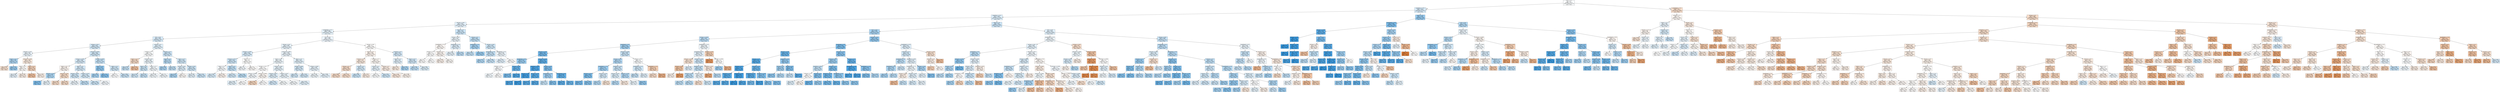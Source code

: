digraph Tree {
node [shape=box, style="filled", color="black"] ;
0 [label="CCR <= 5.5\ngini = 0.5\nsamples = 81337\nvalue = [40218, 41119]\nclass = True", fillcolor="#fbfdfe"] ;
1 [label="graphSize <= 75.0\ngini = 0.494\nsamples = 50129\nvalue = [22410, 27719]\nclass = True", fillcolor="#d9ecfa"] ;
0 -> 1 [labeldistance=2.5, labelangle=45, headlabel="True"] ;
2 [label="graphSize <= 22.5\ngini = 0.496\nsamples = 47373\nvalue = [21518, 25855]\nclass = True", fillcolor="#deeffb"] ;
1 -> 2 ;
3 [label="sdComm <= 0.65\ngini = 0.497\nsamples = 33943\nvalue = [15765, 18178]\nclass = True", fillcolor="#e5f2fc"] ;
2 -> 3 ;
4 [label="graphDepth <= 3.5\ngini = 0.498\nsamples = 29758\nvalue = [13967, 15791]\nclass = True", fillcolor="#e8f4fc"] ;
3 -> 4 ;
5 [label="CCR <= 0.55\ngini = 0.494\nsamples = 7535\nvalue = [3364, 4171]\nclass = True", fillcolor="#d9ecfa"] ;
4 -> 5 ;
6 [label="sdComp <= 0.02\ngini = 0.493\nsamples = 5244\nvalue = [2308, 2936]\nclass = True", fillcolor="#d5eaf9"] ;
5 -> 6 ;
7 [label="sdComm <= 0.02\ngini = 0.499\nsamples = 441\nvalue = [210, 231]\nclass = True", fillcolor="#edf6fd"] ;
6 -> 7 ;
8 [label="nbproc <= 4.5\ngini = 0.469\nsamples = 176\nvalue = [66, 110]\nclass = True", fillcolor="#b0d8f5"] ;
7 -> 8 ;
9 [label="gini = 0.492\nsamples = 32\nvalue = [18, 14]\nclass = False", fillcolor="#f9e3d3"] ;
8 -> 9 ;
10 [label="gini = 0.444\nsamples = 144\nvalue = [48, 96]\nclass = True", fillcolor="#9ccef2"] ;
8 -> 10 ;
11 [label="sdComm <= 0.065\ngini = 0.496\nsamples = 265\nvalue = [144, 121]\nclass = False", fillcolor="#fbebdf"] ;
7 -> 11 ;
12 [label="nbproc <= 4.5\ngini = 0.5\nsamples = 156\nvalue = [79, 77]\nclass = False", fillcolor="#fefcfa"] ;
11 -> 12 ;
13 [label="gini = 0.498\nsamples = 64\nvalue = [30, 34]\nclass = True", fillcolor="#e8f3fc"] ;
12 -> 13 ;
14 [label="gini = 0.498\nsamples = 92\nvalue = [49, 43]\nclass = False", fillcolor="#fcf0e7"] ;
12 -> 14 ;
15 [label="nbproc <= 4.5\ngini = 0.481\nsamples = 109\nvalue = [65, 44]\nclass = False", fillcolor="#f7d6bf"] ;
11 -> 15 ;
16 [label="gini = 0.452\nsamples = 58\nvalue = [38, 20]\nclass = False", fillcolor="#f3c3a1"] ;
15 -> 16 ;
17 [label="gini = 0.498\nsamples = 51\nvalue = [27, 24]\nclass = False", fillcolor="#fcf1e9"] ;
15 -> 17 ;
18 [label="sdComm <= 0.065\ngini = 0.492\nsamples = 4803\nvalue = [2098, 2705]\nclass = True", fillcolor="#d3e9f9"] ;
6 -> 18 ;
19 [label="sdComp <= 0.065\ngini = 0.494\nsamples = 3064\nvalue = [1369, 1695]\nclass = True", fillcolor="#d9ecfa"] ;
18 -> 19 ;
20 [label="nbproc <= 4.5\ngini = 0.499\nsamples = 251\nvalue = [130, 121]\nclass = False", fillcolor="#fdf6f1"] ;
19 -> 20 ;
21 [label="sdComm <= 0.02\ngini = 0.466\nsamples = 73\nvalue = [27, 46]\nclass = True", fillcolor="#add7f4"] ;
20 -> 21 ;
22 [label="gini = 0.394\nsamples = 37\nvalue = [10, 27]\nclass = True", fillcolor="#82c1ef"] ;
21 -> 22 ;
23 [label="gini = 0.498\nsamples = 36\nvalue = [17, 19]\nclass = True", fillcolor="#eaf5fc"] ;
21 -> 23 ;
24 [label="sdComm <= 0.02\ngini = 0.488\nsamples = 178\nvalue = [103, 75]\nclass = False", fillcolor="#f8ddc9"] ;
20 -> 24 ;
25 [label="gini = 0.488\nsamples = 64\nvalue = [37, 27]\nclass = False", fillcolor="#f8ddc9"] ;
24 -> 25 ;
26 [label="gini = 0.488\nsamples = 114\nvalue = [66, 48]\nclass = False", fillcolor="#f8ddc9"] ;
24 -> 26 ;
27 [label="nbproc <= 4.5\ngini = 0.493\nsamples = 2813\nvalue = [1239, 1574]\nclass = True", fillcolor="#d5eaf9"] ;
19 -> 27 ;
28 [label="sdComm <= 0.02\ngini = 0.492\nsamples = 1004\nvalue = [438, 566]\nclass = True", fillcolor="#d2e9f9"] ;
27 -> 28 ;
29 [label="gini = 0.499\nsamples = 388\nvalue = [185, 203]\nclass = True", fillcolor="#edf6fd"] ;
28 -> 29 ;
30 [label="gini = 0.484\nsamples = 616\nvalue = [253, 363]\nclass = True", fillcolor="#c3e1f7"] ;
28 -> 30 ;
31 [label="sdComm <= 0.02\ngini = 0.493\nsamples = 1809\nvalue = [801, 1008]\nclass = True", fillcolor="#d6ebfa"] ;
27 -> 31 ;
32 [label="gini = 0.49\nsamples = 1366\nvalue = [586, 780]\nclass = True", fillcolor="#cee7f9"] ;
31 -> 32 ;
33 [label="gini = 0.5\nsamples = 443\nvalue = [215, 228]\nclass = True", fillcolor="#f4f9fe"] ;
31 -> 33 ;
34 [label="sdComp <= 0.065\ngini = 0.487\nsamples = 1739\nvalue = [729, 1010]\nclass = True", fillcolor="#c8e4f8"] ;
18 -> 34 ;
35 [label="nbproc <= 4.5\ngini = 0.426\nsamples = 224\nvalue = [69, 155]\nclass = True", fillcolor="#91c9f1"] ;
34 -> 35 ;
36 [label="gini = 0.462\nsamples = 58\nvalue = [21, 37]\nclass = True", fillcolor="#a9d5f4"] ;
35 -> 36 ;
37 [label="gini = 0.411\nsamples = 166\nvalue = [48, 118]\nclass = True", fillcolor="#8ac5f0"] ;
35 -> 37 ;
38 [label="nbproc <= 4.5\ngini = 0.492\nsamples = 1515\nvalue = [660, 855]\nclass = True", fillcolor="#d2e9f9"] ;
34 -> 38 ;
39 [label="gini = 0.5\nsamples = 229\nvalue = [114, 115]\nclass = True", fillcolor="#fdfeff"] ;
38 -> 39 ;
40 [label="gini = 0.489\nsamples = 1286\nvalue = [546, 740]\nclass = True", fillcolor="#cbe5f8"] ;
38 -> 40 ;
41 [label="sdComm <= 0.2\ngini = 0.497\nsamples = 2291\nvalue = [1056, 1235]\nclass = True", fillcolor="#e2f1fb"] ;
5 -> 41 ;
42 [label="sdComp <= 0.2\ngini = 0.5\nsamples = 1048\nvalue = [520, 528]\nclass = True", fillcolor="#fcfeff"] ;
41 -> 42 ;
43 [label="nbproc <= 4.5\ngini = 0.488\nsamples = 190\nvalue = [110, 80]\nclass = False", fillcolor="#f8ddc9"] ;
42 -> 43 ;
44 [label="gini = 0.487\nsamples = 62\nvalue = [26, 36]\nclass = True", fillcolor="#c8e4f8"] ;
43 -> 44 ;
45 [label="gini = 0.451\nsamples = 128\nvalue = [84, 44]\nclass = False", fillcolor="#f3c3a1"] ;
43 -> 45 ;
46 [label="sdComp <= 0.65\ngini = 0.499\nsamples = 858\nvalue = [410, 448]\nclass = True", fillcolor="#eef7fd"] ;
42 -> 46 ;
47 [label="nbproc <= 4.5\ngini = 0.489\nsamples = 94\nvalue = [40, 54]\nclass = True", fillcolor="#cce6f8"] ;
46 -> 47 ;
48 [label="gini = 0.492\nsamples = 32\nvalue = [14, 18]\nclass = True", fillcolor="#d3e9f9"] ;
47 -> 48 ;
49 [label="gini = 0.487\nsamples = 62\nvalue = [26, 36]\nclass = True", fillcolor="#c8e4f8"] ;
47 -> 49 ;
50 [label="nbproc <= 4.5\ngini = 0.5\nsamples = 764\nvalue = [370, 394]\nclass = True", fillcolor="#f3f9fd"] ;
46 -> 50 ;
51 [label="gini = 0.499\nsamples = 221\nvalue = [107, 114]\nclass = True", fillcolor="#f3f9fd"] ;
50 -> 51 ;
52 [label="gini = 0.5\nsamples = 543\nvalue = [263, 280]\nclass = True", fillcolor="#f3f9fd"] ;
50 -> 52 ;
53 [label="sdComp <= 0.2\ngini = 0.491\nsamples = 1243\nvalue = [536, 707]\nclass = True", fillcolor="#cfe7f9"] ;
41 -> 53 ;
54 [label="nbproc <= 4.5\ngini = 0.478\nsamples = 157\nvalue = [62, 95]\nclass = True", fillcolor="#baddf6"] ;
53 -> 54 ;
55 [label="gini = 0.468\nsamples = 59\nvalue = [22, 37]\nclass = True", fillcolor="#afd7f4"] ;
54 -> 55 ;
56 [label="gini = 0.483\nsamples = 98\nvalue = [40, 58]\nclass = True", fillcolor="#c2e1f7"] ;
54 -> 56 ;
57 [label="nbproc <= 4.5\ngini = 0.492\nsamples = 1086\nvalue = [474, 612]\nclass = True", fillcolor="#d2e9f9"] ;
53 -> 57 ;
58 [label="sdComp <= 0.65\ngini = 0.496\nsamples = 200\nvalue = [91, 109]\nclass = True", fillcolor="#deeffb"] ;
57 -> 58 ;
59 [label="gini = 0.467\nsamples = 78\nvalue = [29, 49]\nclass = True", fillcolor="#aed7f4"] ;
58 -> 59 ;
60 [label="gini = 0.5\nsamples = 122\nvalue = [62, 60]\nclass = False", fillcolor="#fefbf9"] ;
58 -> 60 ;
61 [label="sdComp <= 0.65\ngini = 0.491\nsamples = 886\nvalue = [383, 503]\nclass = True", fillcolor="#d0e8f9"] ;
57 -> 61 ;
62 [label="gini = 0.498\nsamples = 90\nvalue = [42, 48]\nclass = True", fillcolor="#e6f3fc"] ;
61 -> 62 ;
63 [label="gini = 0.49\nsamples = 796\nvalue = [341, 455]\nclass = True", fillcolor="#cde6f8"] ;
61 -> 63 ;
64 [label="CCR <= 0.55\ngini = 0.499\nsamples = 22223\nvalue = [10603, 11620]\nclass = True", fillcolor="#eef6fd"] ;
4 -> 64 ;
65 [label="sdComp <= 0.02\ngini = 0.498\nsamples = 17775\nvalue = [8370, 9405]\nclass = True", fillcolor="#e9f4fc"] ;
64 -> 65 ;
66 [label="sdComm <= 0.065\ngini = 0.495\nsamples = 2469\nvalue = [1111, 1358]\nclass = True", fillcolor="#dbedfa"] ;
65 -> 66 ;
67 [label="sdComm <= 0.02\ngini = 0.491\nsamples = 1836\nvalue = [794, 1042]\nclass = True", fillcolor="#d0e8f9"] ;
66 -> 67 ;
68 [label="nbproc <= 4.5\ngini = 0.5\nsamples = 529\nvalue = [259, 270]\nclass = True", fillcolor="#f7fbfe"] ;
67 -> 68 ;
69 [label="gini = 0.495\nsamples = 225\nvalue = [101, 124]\nclass = True", fillcolor="#daedfa"] ;
68 -> 69 ;
70 [label="gini = 0.499\nsamples = 304\nvalue = [158, 146]\nclass = False", fillcolor="#fdf5f0"] ;
68 -> 70 ;
71 [label="nbproc <= 4.5\ngini = 0.484\nsamples = 1307\nvalue = [535, 772]\nclass = True", fillcolor="#c2e1f7"] ;
67 -> 71 ;
72 [label="gini = 0.492\nsamples = 319\nvalue = [139, 180]\nclass = True", fillcolor="#d2e9f9"] ;
71 -> 72 ;
73 [label="gini = 0.48\nsamples = 988\nvalue = [396, 592]\nclass = True", fillcolor="#bddff6"] ;
71 -> 73 ;
74 [label="nbproc <= 4.5\ngini = 0.5\nsamples = 633\nvalue = [317, 316]\nclass = False", fillcolor="#fffffe"] ;
66 -> 74 ;
75 [label="gini = 0.5\nsamples = 195\nvalue = [95, 100]\nclass = True", fillcolor="#f5fafe"] ;
74 -> 75 ;
76 [label="gini = 0.5\nsamples = 438\nvalue = [222, 216]\nclass = False", fillcolor="#fefcfa"] ;
74 -> 76 ;
77 [label="sdComm <= 0.065\ngini = 0.499\nsamples = 15306\nvalue = [7259, 8047]\nclass = True", fillcolor="#ecf5fc"] ;
65 -> 77 ;
78 [label="nbproc <= 4.5\ngini = 0.499\nsamples = 9770\nvalue = [4695, 5075]\nclass = True", fillcolor="#f0f8fd"] ;
77 -> 78 ;
79 [label="sdComm <= 0.02\ngini = 0.5\nsamples = 3623\nvalue = [1812, 1811]\nclass = False", fillcolor="#ffffff"] ;
78 -> 79 ;
80 [label="sdComp <= 0.065\ngini = 0.5\nsamples = 1815\nvalue = [885, 930]\nclass = True", fillcolor="#f5fafe"] ;
79 -> 80 ;
81 [label="gini = 0.498\nsamples = 681\nvalue = [318, 363]\nclass = True", fillcolor="#e6f3fc"] ;
80 -> 81 ;
82 [label="gini = 0.5\nsamples = 1134\nvalue = [567, 567]\nclass = False", fillcolor="#ffffff"] ;
80 -> 82 ;
83 [label="sdComp <= 0.065\ngini = 0.5\nsamples = 1808\nvalue = [927, 881]\nclass = False", fillcolor="#fef9f5"] ;
79 -> 83 ;
84 [label="gini = 0.481\nsamples = 254\nvalue = [152, 102]\nclass = False", fillcolor="#f6d6be"] ;
83 -> 84 ;
85 [label="gini = 0.5\nsamples = 1554\nvalue = [775, 779]\nclass = True", fillcolor="#fefeff"] ;
83 -> 85 ;
86 [label="sdComp <= 0.065\ngini = 0.498\nsamples = 6147\nvalue = [2883, 3264]\nclass = True", fillcolor="#e8f4fc"] ;
78 -> 86 ;
87 [label="sdComm <= 0.02\ngini = 0.496\nsamples = 1912\nvalue = [876, 1036]\nclass = True", fillcolor="#e0f0fb"] ;
86 -> 87 ;
88 [label="gini = 0.493\nsamples = 1252\nvalue = [552, 700]\nclass = True", fillcolor="#d5eafa"] ;
87 -> 88 ;
89 [label="gini = 0.5\nsamples = 660\nvalue = [324, 336]\nclass = True", fillcolor="#f8fcfe"] ;
87 -> 89 ;
90 [label="sdComm <= 0.02\ngini = 0.499\nsamples = 4235\nvalue = [2007, 2228]\nclass = True", fillcolor="#ebf5fc"] ;
86 -> 90 ;
91 [label="gini = 0.5\nsamples = 1802\nvalue = [882, 920]\nclass = True", fillcolor="#f7fbfe"] ;
90 -> 91 ;
92 [label="gini = 0.497\nsamples = 2433\nvalue = [1125, 1308]\nclass = True", fillcolor="#e3f1fb"] ;
90 -> 92 ;
93 [label="nbproc <= 4.5\ngini = 0.497\nsamples = 5536\nvalue = [2564, 2972]\nclass = True", fillcolor="#e4f2fb"] ;
77 -> 93 ;
94 [label="sdComp <= 0.065\ngini = 0.493\nsamples = 1395\nvalue = [614, 781]\nclass = True", fillcolor="#d5eaf9"] ;
93 -> 94 ;
95 [label="gini = 0.492\nsamples = 174\nvalue = [76, 98]\nclass = True", fillcolor="#d3e9f9"] ;
94 -> 95 ;
96 [label="gini = 0.493\nsamples = 1221\nvalue = [538, 683]\nclass = True", fillcolor="#d5eaf9"] ;
94 -> 96 ;
97 [label="sdComp <= 0.065\ngini = 0.498\nsamples = 4141\nvalue = [1950, 2191]\nclass = True", fillcolor="#e9f4fc"] ;
93 -> 97 ;
98 [label="gini = 0.499\nsamples = 844\nvalue = [408, 436]\nclass = True", fillcolor="#f2f9fd"] ;
97 -> 98 ;
99 [label="gini = 0.498\nsamples = 3297\nvalue = [1542, 1755]\nclass = True", fillcolor="#e7f3fc"] ;
97 -> 99 ;
100 [label="sdComp <= 0.65\ngini = 0.5\nsamples = 4448\nvalue = [2233, 2215]\nclass = False", fillcolor="#fffefd"] ;
64 -> 100 ;
101 [label="nbproc <= 4.5\ngini = 0.499\nsamples = 3294\nvalue = [1721, 1573]\nclass = False", fillcolor="#fdf4ee"] ;
100 -> 101 ;
102 [label="sdComm <= 0.2\ngini = 0.497\nsamples = 1275\nvalue = [689, 586]\nclass = False", fillcolor="#fbece1"] ;
101 -> 102 ;
103 [label="sdComp <= 0.2\ngini = 0.489\nsamples = 949\nvalue = [545, 404]\nclass = False", fillcolor="#f8decc"] ;
102 -> 103 ;
104 [label="gini = 0.488\nsamples = 545\nvalue = [315, 230]\nclass = False", fillcolor="#f8ddca"] ;
103 -> 104 ;
105 [label="gini = 0.49\nsamples = 404\nvalue = [230, 174]\nclass = False", fillcolor="#f9e0cf"] ;
103 -> 105 ;
106 [label="sdComp <= 0.2\ngini = 0.493\nsamples = 326\nvalue = [144, 182]\nclass = True", fillcolor="#d6ebfa"] ;
102 -> 106 ;
107 [label="gini = 0.488\nsamples = 274\nvalue = [116, 158]\nclass = True", fillcolor="#cae5f8"] ;
106 -> 107 ;
108 [label="gini = 0.497\nsamples = 52\nvalue = [28, 24]\nclass = False", fillcolor="#fbede3"] ;
106 -> 108 ;
109 [label="sdComm <= 0.2\ngini = 0.5\nsamples = 2019\nvalue = [1032, 987]\nclass = False", fillcolor="#fefaf6"] ;
101 -> 109 ;
110 [label="sdComp <= 0.2\ngini = 0.498\nsamples = 712\nvalue = [332, 380]\nclass = True", fillcolor="#e6f3fc"] ;
109 -> 110 ;
111 [label="gini = 0.5\nsamples = 388\nvalue = [192, 196]\nclass = True", fillcolor="#fbfdfe"] ;
110 -> 111 ;
112 [label="gini = 0.491\nsamples = 324\nvalue = [140, 184]\nclass = True", fillcolor="#d0e8f9"] ;
110 -> 112 ;
113 [label="sdComp <= 0.2\ngini = 0.497\nsamples = 1307\nvalue = [700, 607]\nclass = False", fillcolor="#fceee5"] ;
109 -> 113 ;
114 [label="gini = 0.496\nsamples = 720\nvalue = [394, 326]\nclass = False", fillcolor="#fbe9dd"] ;
113 -> 114 ;
115 [label="gini = 0.499\nsamples = 587\nvalue = [306, 281]\nclass = False", fillcolor="#fdf5ef"] ;
113 -> 115 ;
116 [label="sdComm <= 0.2\ngini = 0.494\nsamples = 1154\nvalue = [512, 642]\nclass = True", fillcolor="#d7ebfa"] ;
100 -> 116 ;
117 [label="nbproc <= 4.5\ngini = 0.497\nsamples = 291\nvalue = [135, 156]\nclass = True", fillcolor="#e4f2fc"] ;
116 -> 117 ;
118 [label="gini = 0.497\nsamples = 167\nvalue = [90, 77]\nclass = False", fillcolor="#fbede2"] ;
117 -> 118 ;
119 [label="gini = 0.462\nsamples = 124\nvalue = [45, 79]\nclass = True", fillcolor="#aad5f4"] ;
117 -> 119 ;
120 [label="nbproc <= 4.5\ngini = 0.492\nsamples = 863\nvalue = [377, 486]\nclass = True", fillcolor="#d3e9f9"] ;
116 -> 120 ;
121 [label="gini = 0.482\nsamples = 281\nvalue = [114, 167]\nclass = True", fillcolor="#c0e0f7"] ;
120 -> 121 ;
122 [label="gini = 0.495\nsamples = 582\nvalue = [263, 319]\nclass = True", fillcolor="#dceefa"] ;
120 -> 122 ;
123 [label="nbproc <= 4.5\ngini = 0.49\nsamples = 4185\nvalue = [1798, 2387]\nclass = True", fillcolor="#cee7f9"] ;
3 -> 123 ;
124 [label="sdComp <= 0.65\ngini = 0.499\nsamples = 1127\nvalue = [538, 589]\nclass = True", fillcolor="#eef7fd"] ;
123 -> 124 ;
125 [label="graphDepth <= 3.5\ngini = 0.5\nsamples = 441\nvalue = [225, 216]\nclass = False", fillcolor="#fefaf7"] ;
124 -> 125 ;
126 [label="sdComp <= 0.2\ngini = 0.5\nsamples = 158\nvalue = [79, 79]\nclass = False", fillcolor="#ffffff"] ;
125 -> 126 ;
127 [label="gini = 0.5\nsamples = 84\nvalue = [42, 42]\nclass = False", fillcolor="#ffffff"] ;
126 -> 127 ;
128 [label="gini = 0.5\nsamples = 74\nvalue = [37, 37]\nclass = False", fillcolor="#ffffff"] ;
126 -> 128 ;
129 [label="sdComp <= 0.2\ngini = 0.499\nsamples = 283\nvalue = [146, 137]\nclass = False", fillcolor="#fdf7f3"] ;
125 -> 129 ;
130 [label="gini = 0.499\nsamples = 114\nvalue = [60, 54]\nclass = False", fillcolor="#fcf2eb"] ;
129 -> 130 ;
131 [label="gini = 0.5\nsamples = 169\nvalue = [86, 83]\nclass = False", fillcolor="#fefbf8"] ;
129 -> 131 ;
132 [label="graphDepth <= 3.5\ngini = 0.496\nsamples = 686\nvalue = [313, 373]\nclass = True", fillcolor="#dfeffb"] ;
124 -> 132 ;
133 [label="gini = 0.498\nsamples = 540\nvalue = [254, 286]\nclass = True", fillcolor="#e9f4fc"] ;
132 -> 133 ;
134 [label="gini = 0.482\nsamples = 146\nvalue = [59, 87]\nclass = True", fillcolor="#bfdff7"] ;
132 -> 134 ;
135 [label="sdComp <= 0.2\ngini = 0.485\nsamples = 3058\nvalue = [1260, 1798]\nclass = True", fillcolor="#c4e2f7"] ;
123 -> 135 ;
136 [label="graphDepth <= 3.5\ngini = 0.46\nsamples = 955\nvalue = [343, 612]\nclass = True", fillcolor="#a8d4f4"] ;
135 -> 136 ;
137 [label="gini = 0.485\nsamples = 327\nvalue = [135, 192]\nclass = True", fillcolor="#c4e2f7"] ;
136 -> 137 ;
138 [label="gini = 0.443\nsamples = 628\nvalue = [208, 420]\nclass = True", fillcolor="#9bcef2"] ;
136 -> 138 ;
139 [label="sdComp <= 0.65\ngini = 0.492\nsamples = 2103\nvalue = [917, 1186]\nclass = True", fillcolor="#d2e9f9"] ;
135 -> 139 ;
140 [label="graphDepth <= 3.5\ngini = 0.486\nsamples = 1448\nvalue = [603, 845]\nclass = True", fillcolor="#c6e3f8"] ;
139 -> 140 ;
141 [label="gini = 0.471\nsamples = 161\nvalue = [61, 100]\nclass = True", fillcolor="#b2d9f5"] ;
140 -> 141 ;
142 [label="gini = 0.488\nsamples = 1287\nvalue = [542, 745]\nclass = True", fillcolor="#c9e4f8"] ;
140 -> 142 ;
143 [label="graphDepth <= 3.5\ngini = 0.499\nsamples = 655\nvalue = [314, 341]\nclass = True", fillcolor="#eff7fd"] ;
139 -> 143 ;
144 [label="gini = 0.497\nsamples = 337\nvalue = [155, 182]\nclass = True", fillcolor="#e2f0fb"] ;
143 -> 144 ;
145 [label="gini = 0.5\nsamples = 318\nvalue = [159, 159]\nclass = False", fillcolor="#ffffff"] ;
143 -> 145 ;
146 [label="nbproc <= 4.5\ngini = 0.49\nsamples = 13430\nvalue = [5753, 7677]\nclass = True", fillcolor="#cde6f8"] ;
2 -> 146 ;
147 [label="CCR <= 0.55\ngini = 0.463\nsamples = 4227\nvalue = [1535, 2692]\nclass = True", fillcolor="#aad5f4"] ;
146 -> 147 ;
148 [label="sdComp <= 0.065\ngini = 0.481\nsamples = 2167\nvalue = [875, 1292]\nclass = True", fillcolor="#bfdff7"] ;
147 -> 148 ;
149 [label="graphDepth <= 9.0\ngini = 0.455\nsamples = 1280\nvalue = [448, 832]\nclass = True", fillcolor="#a4d2f3"] ;
148 -> 149 ;
150 [label="sdComm <= 0.02\ngini = 0.346\nsamples = 467\nvalue = [104, 363]\nclass = True", fillcolor="#72b9ec"] ;
149 -> 150 ;
151 [label="graphDepth <= 6.5\ngini = 0.443\nsamples = 163\nvalue = [54, 109]\nclass = True", fillcolor="#9bcef2"] ;
150 -> 151 ;
152 [label="sdComp <= 0.02\ngini = 0.5\nsamples = 77\nvalue = [38, 39]\nclass = True", fillcolor="#fafcfe"] ;
151 -> 152 ;
153 [label="gini = 0.5\nsamples = 35\nvalue = [17, 18]\nclass = True", fillcolor="#f4fafe"] ;
152 -> 153 ;
154 [label="gini = 0.5\nsamples = 42\nvalue = [21, 21]\nclass = False", fillcolor="#ffffff"] ;
152 -> 154 ;
155 [label="sdComp <= 0.02\ngini = 0.303\nsamples = 86\nvalue = [16, 70]\nclass = True", fillcolor="#66b3eb"] ;
151 -> 155 ;
156 [label="gini = 0.375\nsamples = 48\nvalue = [12, 36]\nclass = True", fillcolor="#7bbeee"] ;
155 -> 156 ;
157 [label="gini = 0.188\nsamples = 38\nvalue = [4, 34]\nclass = True", fillcolor="#50a9e8"] ;
155 -> 157 ;
158 [label="sdComm <= 0.065\ngini = 0.275\nsamples = 304\nvalue = [50, 254]\nclass = True", fillcolor="#60b0ea"] ;
150 -> 158 ;
159 [label="graphSize <= 40.0\ngini = 0.174\nsamples = 177\nvalue = [17, 160]\nclass = True", fillcolor="#4ea7e8"] ;
158 -> 159 ;
160 [label="sdComp <= 0.02\ngini = 0.115\nsamples = 98\nvalue = [6, 92]\nclass = True", fillcolor="#46a3e7"] ;
159 -> 160 ;
161 [label="gini = 0.198\nsamples = 45\nvalue = [5, 40]\nclass = True", fillcolor="#52a9e8"] ;
160 -> 161 ;
162 [label="gini = 0.037\nsamples = 53\nvalue = [1, 52]\nclass = True", fillcolor="#3d9fe6"] ;
160 -> 162 ;
163 [label="sdComp <= 0.02\ngini = 0.24\nsamples = 79\nvalue = [11, 68]\nclass = True", fillcolor="#59ade9"] ;
159 -> 163 ;
164 [label="gini = 0.245\nsamples = 35\nvalue = [5, 30]\nclass = True", fillcolor="#5aade9"] ;
163 -> 164 ;
165 [label="gini = 0.236\nsamples = 44\nvalue = [6, 38]\nclass = True", fillcolor="#58ace9"] ;
163 -> 165 ;
166 [label="sdComp <= 0.02\ngini = 0.385\nsamples = 127\nvalue = [33, 94]\nclass = True", fillcolor="#7fbfee"] ;
158 -> 166 ;
167 [label="graphDepth <= 6.5\ngini = 0.451\nsamples = 64\nvalue = [22, 42]\nclass = True", fillcolor="#a1d0f3"] ;
166 -> 167 ;
168 [label="gini = 0.487\nsamples = 31\nvalue = [13, 18]\nclass = True", fillcolor="#c8e4f8"] ;
167 -> 168 ;
169 [label="gini = 0.397\nsamples = 33\nvalue = [9, 24]\nclass = True", fillcolor="#83c2ef"] ;
167 -> 169 ;
170 [label="graphDepth <= 6.5\ngini = 0.288\nsamples = 63\nvalue = [11, 52]\nclass = True", fillcolor="#63b2ea"] ;
166 -> 170 ;
171 [label="gini = 0.266\nsamples = 38\nvalue = [6, 32]\nclass = True", fillcolor="#5eafea"] ;
170 -> 171 ;
172 [label="gini = 0.32\nsamples = 25\nvalue = [5, 20]\nclass = True", fillcolor="#6ab6ec"] ;
170 -> 172 ;
173 [label="sdComm <= 0.065\ngini = 0.488\nsamples = 813\nvalue = [344, 469]\nclass = True", fillcolor="#cae5f8"] ;
149 -> 173 ;
174 [label="sdComp <= 0.02\ngini = 0.472\nsamples = 512\nvalue = [195, 317]\nclass = True", fillcolor="#b3d9f5"] ;
173 -> 174 ;
175 [label="graphDepth <= 13.5\ngini = 0.451\nsamples = 271\nvalue = [93, 178]\nclass = True", fillcolor="#a0d0f3"] ;
174 -> 175 ;
176 [label="sdComm <= 0.02\ngini = 0.386\nsamples = 149\nvalue = [39, 110]\nclass = True", fillcolor="#7fc0ee"] ;
175 -> 176 ;
177 [label="gini = 0.352\nsamples = 57\nvalue = [13, 44]\nclass = True", fillcolor="#74baed"] ;
176 -> 177 ;
178 [label="gini = 0.405\nsamples = 92\nvalue = [26, 66]\nclass = True", fillcolor="#87c4ef"] ;
176 -> 178 ;
179 [label="sdComm <= 0.02\ngini = 0.493\nsamples = 122\nvalue = [54, 68]\nclass = True", fillcolor="#d6ebfa"] ;
175 -> 179 ;
180 [label="gini = 0.472\nsamples = 81\nvalue = [31, 50]\nclass = True", fillcolor="#b4daf5"] ;
179 -> 180 ;
181 [label="gini = 0.493\nsamples = 41\nvalue = [23, 18]\nclass = False", fillcolor="#f9e4d4"] ;
179 -> 181 ;
182 [label="graphSize <= 40.0\ngini = 0.488\nsamples = 241\nvalue = [102, 139]\nclass = True", fillcolor="#cae5f8"] ;
174 -> 182 ;
183 [label="sdComm <= 0.02\ngini = 0.495\nsamples = 144\nvalue = [65, 79]\nclass = True", fillcolor="#dceefa"] ;
182 -> 183 ;
184 [label="gini = 0.476\nsamples = 87\nvalue = [34, 53]\nclass = True", fillcolor="#b8dcf6"] ;
183 -> 184 ;
185 [label="gini = 0.496\nsamples = 57\nvalue = [31, 26]\nclass = False", fillcolor="#fbebdf"] ;
183 -> 185 ;
186 [label="sdComm <= 0.02\ngini = 0.472\nsamples = 97\nvalue = [37, 60]\nclass = True", fillcolor="#b3d9f5"] ;
182 -> 186 ;
187 [label="gini = 0.499\nsamples = 40\nvalue = [19, 21]\nclass = True", fillcolor="#ecf6fd"] ;
186 -> 187 ;
188 [label="gini = 0.432\nsamples = 57\nvalue = [18, 39]\nclass = True", fillcolor="#94caf1"] ;
186 -> 188 ;
189 [label="sdComp <= 0.02\ngini = 0.5\nsamples = 301\nvalue = [149, 152]\nclass = True", fillcolor="#fbfdfe"] ;
173 -> 189 ;
190 [label="graphDepth <= 13.5\ngini = 0.492\nsamples = 202\nvalue = [88, 114]\nclass = True", fillcolor="#d2e9f9"] ;
189 -> 190 ;
191 [label="gini = 0.486\nsamples = 106\nvalue = [44, 62]\nclass = True", fillcolor="#c6e3f7"] ;
190 -> 191 ;
192 [label="gini = 0.497\nsamples = 96\nvalue = [44, 52]\nclass = True", fillcolor="#e1f0fb"] ;
190 -> 192 ;
193 [label="graphDepth <= 13.5\ngini = 0.473\nsamples = 99\nvalue = [61, 38]\nclass = False", fillcolor="#f5cfb4"] ;
189 -> 193 ;
194 [label="gini = 0.488\nsamples = 71\nvalue = [41, 30]\nclass = False", fillcolor="#f8ddca"] ;
193 -> 194 ;
195 [label="gini = 0.408\nsamples = 28\nvalue = [20, 8]\nclass = False", fillcolor="#efb388"] ;
193 -> 195 ;
196 [label="graphDepth <= 13.5\ngini = 0.499\nsamples = 887\nvalue = [427, 460]\nclass = True", fillcolor="#f1f8fd"] ;
148 -> 196 ;
197 [label="graphDepth <= 6.5\ngini = 0.498\nsamples = 789\nvalue = [367, 422]\nclass = True", fillcolor="#e5f2fc"] ;
196 -> 197 ;
198 [label="sdComm <= 0.065\ngini = 0.494\nsamples = 196\nvalue = [109, 87]\nclass = False", fillcolor="#fae6d7"] ;
197 -> 198 ;
199 [label="sdComm <= 0.02\ngini = 0.458\nsamples = 104\nvalue = [67, 37]\nclass = False", fillcolor="#f3c7a6"] ;
198 -> 199 ;
200 [label="gini = 0.499\nsamples = 61\nvalue = [32, 29]\nclass = False", fillcolor="#fdf3ec"] ;
199 -> 200 ;
201 [label="gini = 0.303\nsamples = 43\nvalue = [35, 8]\nclass = False", fillcolor="#eb9e66"] ;
199 -> 201 ;
202 [label="gini = 0.496\nsamples = 92\nvalue = [42, 50]\nclass = True", fillcolor="#dfeffb"] ;
198 -> 202 ;
203 [label="sdComm <= 0.065\ngini = 0.492\nsamples = 593\nvalue = [258, 335]\nclass = True", fillcolor="#d1e8f9"] ;
197 -> 203 ;
204 [label="graphSize <= 40.0\ngini = 0.486\nsamples = 503\nvalue = [209, 294]\nclass = True", fillcolor="#c6e3f7"] ;
203 -> 204 ;
205 [label="sdComm <= 0.02\ngini = 0.48\nsamples = 402\nvalue = [161, 241]\nclass = True", fillcolor="#bddef6"] ;
204 -> 205 ;
206 [label="gini = 0.481\nsamples = 229\nvalue = [92, 137]\nclass = True", fillcolor="#bedff6"] ;
205 -> 206 ;
207 [label="gini = 0.48\nsamples = 173\nvalue = [69, 104]\nclass = True", fillcolor="#bcdef6"] ;
205 -> 207 ;
208 [label="sdComm <= 0.02\ngini = 0.499\nsamples = 101\nvalue = [48, 53]\nclass = True", fillcolor="#ecf6fd"] ;
204 -> 208 ;
209 [label="gini = 0.491\nsamples = 30\nvalue = [17, 13]\nclass = False", fillcolor="#f9e1d0"] ;
208 -> 209 ;
210 [label="gini = 0.492\nsamples = 71\nvalue = [31, 40]\nclass = True", fillcolor="#d2e9f9"] ;
208 -> 210 ;
211 [label="graphSize <= 40.0\ngini = 0.496\nsamples = 90\nvalue = [49, 41]\nclass = False", fillcolor="#fbeadf"] ;
203 -> 211 ;
212 [label="gini = 0.368\nsamples = 37\nvalue = [28, 9]\nclass = False", fillcolor="#edaa79"] ;
211 -> 212 ;
213 [label="gini = 0.478\nsamples = 53\nvalue = [21, 32]\nclass = True", fillcolor="#bbddf6"] ;
211 -> 213 ;
214 [label="sdComm <= 0.02\ngini = 0.475\nsamples = 98\nvalue = [60, 38]\nclass = False", fillcolor="#f5d1b6"] ;
196 -> 214 ;
215 [label="gini = 0.264\nsamples = 32\nvalue = [27, 5]\nclass = False", fillcolor="#ea985e"] ;
214 -> 215 ;
216 [label="sdComm <= 0.065\ngini = 0.5\nsamples = 66\nvalue = [33, 33]\nclass = False", fillcolor="#ffffff"] ;
214 -> 216 ;
217 [label="gini = 0.45\nsamples = 38\nvalue = [13, 25]\nclass = True", fillcolor="#a0d0f3"] ;
216 -> 217 ;
218 [label="gini = 0.408\nsamples = 28\nvalue = [20, 8]\nclass = False", fillcolor="#efb388"] ;
216 -> 218 ;
219 [label="sdComp <= 0.65\ngini = 0.435\nsamples = 2060\nvalue = [660, 1400]\nclass = True", fillcolor="#96cbf1"] ;
147 -> 219 ;
220 [label="graphDepth <= 9.0\ngini = 0.385\nsamples = 1436\nvalue = [374, 1062]\nclass = True", fillcolor="#7fc0ee"] ;
219 -> 220 ;
221 [label="sdComm <= 0.65\ngini = 0.313\nsamples = 463\nvalue = [90, 373]\nclass = True", fillcolor="#69b5eb"] ;
220 -> 221 ;
222 [label="sdComp <= 0.2\ngini = 0.242\nsamples = 320\nvalue = [45, 275]\nclass = True", fillcolor="#59ade9"] ;
221 -> 222 ;
223 [label="sdComm <= 0.2\ngini = 0.167\nsamples = 185\nvalue = [17, 168]\nclass = True", fillcolor="#4da7e8"] ;
222 -> 223 ;
224 [label="graphSize <= 40.0\ngini = 0.247\nsamples = 90\nvalue = [13, 77]\nclass = True", fillcolor="#5aaee9"] ;
223 -> 224 ;
225 [label="gini = 0.252\nsamples = 54\nvalue = [8, 46]\nclass = True", fillcolor="#5baeea"] ;
224 -> 225 ;
226 [label="gini = 0.239\nsamples = 36\nvalue = [5, 31]\nclass = True", fillcolor="#59ade9"] ;
224 -> 226 ;
227 [label="graphSize <= 40.0\ngini = 0.081\nsamples = 95\nvalue = [4, 91]\nclass = True", fillcolor="#42a1e6"] ;
223 -> 227 ;
228 [label="gini = 0.0\nsamples = 55\nvalue = [0, 55]\nclass = True", fillcolor="#399de5"] ;
227 -> 228 ;
229 [label="gini = 0.18\nsamples = 40\nvalue = [4, 36]\nclass = True", fillcolor="#4fa8e8"] ;
227 -> 229 ;
230 [label="sdComm <= 0.2\ngini = 0.329\nsamples = 135\nvalue = [28, 107]\nclass = True", fillcolor="#6db7ec"] ;
222 -> 230 ;
231 [label="graphDepth <= 6.5\ngini = 0.239\nsamples = 65\nvalue = [9, 56]\nclass = True", fillcolor="#59ade9"] ;
230 -> 231 ;
232 [label="gini = 0.358\nsamples = 30\nvalue = [7, 23]\nclass = True", fillcolor="#75bbed"] ;
231 -> 232 ;
233 [label="gini = 0.108\nsamples = 35\nvalue = [2, 33]\nclass = True", fillcolor="#45a3e7"] ;
231 -> 233 ;
234 [label="graphSize <= 40.0\ngini = 0.396\nsamples = 70\nvalue = [19, 51]\nclass = True", fillcolor="#83c2ef"] ;
230 -> 234 ;
235 [label="gini = 0.4\nsamples = 29\nvalue = [8, 21]\nclass = True", fillcolor="#84c2ef"] ;
234 -> 235 ;
236 [label="gini = 0.393\nsamples = 41\nvalue = [11, 30]\nclass = True", fillcolor="#82c1ef"] ;
234 -> 236 ;
237 [label="graphSize <= 40.0\ngini = 0.431\nsamples = 143\nvalue = [45, 98]\nclass = True", fillcolor="#94caf1"] ;
221 -> 237 ;
238 [label="sdComp <= 0.2\ngini = 0.454\nsamples = 86\nvalue = [30, 56]\nclass = True", fillcolor="#a3d2f3"] ;
237 -> 238 ;
239 [label="gini = 0.424\nsamples = 36\nvalue = [11, 25]\nclass = True", fillcolor="#90c8f0"] ;
238 -> 239 ;
240 [label="gini = 0.471\nsamples = 50\nvalue = [19, 31]\nclass = True", fillcolor="#b2d9f5"] ;
238 -> 240 ;
241 [label="sdComp <= 0.2\ngini = 0.388\nsamples = 57\nvalue = [15, 42]\nclass = True", fillcolor="#80c0ee"] ;
237 -> 241 ;
242 [label="gini = 0.486\nsamples = 24\nvalue = [10, 14]\nclass = True", fillcolor="#c6e3f8"] ;
241 -> 242 ;
243 [label="gini = 0.257\nsamples = 33\nvalue = [5, 28]\nclass = True", fillcolor="#5caeea"] ;
241 -> 243 ;
244 [label="sdComm <= 0.65\ngini = 0.413\nsamples = 973\nvalue = [284, 689]\nclass = True", fillcolor="#8bc5f0"] ;
220 -> 244 ;
245 [label="sdComp <= 0.2\ngini = 0.447\nsamples = 671\nvalue = [226, 445]\nclass = True", fillcolor="#9ecff2"] ;
244 -> 245 ;
246 [label="graphSize <= 40.0\ngini = 0.486\nsamples = 342\nvalue = [142, 200]\nclass = True", fillcolor="#c6e3f7"] ;
245 -> 246 ;
247 [label="sdComm <= 0.2\ngini = 0.5\nsamples = 215\nvalue = [107, 108]\nclass = True", fillcolor="#fdfeff"] ;
246 -> 247 ;
248 [label="gini = 0.496\nsamples = 59\nvalue = [27, 32]\nclass = True", fillcolor="#e0f0fb"] ;
247 -> 248 ;
249 [label="gini = 0.5\nsamples = 156\nvalue = [80, 76]\nclass = False", fillcolor="#fef9f5"] ;
247 -> 249 ;
250 [label="sdComm <= 0.2\ngini = 0.399\nsamples = 127\nvalue = [35, 92]\nclass = True", fillcolor="#84c2ef"] ;
246 -> 250 ;
251 [label="gini = 0.329\nsamples = 53\nvalue = [11, 42]\nclass = True", fillcolor="#6db7ec"] ;
250 -> 251 ;
252 [label="gini = 0.438\nsamples = 74\nvalue = [24, 50]\nclass = True", fillcolor="#98ccf1"] ;
250 -> 252 ;
253 [label="sdComm <= 0.2\ngini = 0.38\nsamples = 329\nvalue = [84, 245]\nclass = True", fillcolor="#7dbfee"] ;
245 -> 253 ;
254 [label="graphSize <= 40.0\ngini = 0.351\nsamples = 207\nvalue = [47, 160]\nclass = True", fillcolor="#73baed"] ;
253 -> 254 ;
255 [label="gini = 0.358\nsamples = 167\nvalue = [39, 128]\nclass = True", fillcolor="#75bbed"] ;
254 -> 255 ;
256 [label="gini = 0.32\nsamples = 40\nvalue = [8, 32]\nclass = True", fillcolor="#6ab6ec"] ;
254 -> 256 ;
257 [label="graphDepth <= 13.5\ngini = 0.423\nsamples = 122\nvalue = [37, 85]\nclass = True", fillcolor="#8fc8f0"] ;
253 -> 257 ;
258 [label="gini = 0.422\nsamples = 76\nvalue = [23, 53]\nclass = True", fillcolor="#8fc8f0"] ;
257 -> 258 ;
259 [label="gini = 0.423\nsamples = 46\nvalue = [14, 32]\nclass = True", fillcolor="#90c8f0"] ;
257 -> 259 ;
260 [label="sdComp <= 0.2\ngini = 0.31\nsamples = 302\nvalue = [58, 244]\nclass = True", fillcolor="#68b4eb"] ;
244 -> 260 ;
261 [label="graphDepth <= 13.5\ngini = 0.163\nsamples = 145\nvalue = [13, 132]\nclass = True", fillcolor="#4ca7e8"] ;
260 -> 261 ;
262 [label="gini = 0.162\nsamples = 79\nvalue = [7, 72]\nclass = True", fillcolor="#4ca7e8"] ;
261 -> 262 ;
263 [label="gini = 0.165\nsamples = 66\nvalue = [6, 60]\nclass = True", fillcolor="#4da7e8"] ;
261 -> 263 ;
264 [label="graphDepth <= 13.5\ngini = 0.409\nsamples = 157\nvalue = [45, 112]\nclass = True", fillcolor="#89c4ef"] ;
260 -> 264 ;
265 [label="gini = 0.389\nsamples = 125\nvalue = [33, 92]\nclass = True", fillcolor="#80c0ee"] ;
264 -> 265 ;
266 [label="gini = 0.469\nsamples = 32\nvalue = [12, 20]\nclass = True", fillcolor="#b0d8f5"] ;
264 -> 266 ;
267 [label="graphDepth <= 13.5\ngini = 0.497\nsamples = 624\nvalue = [286, 338]\nclass = True", fillcolor="#e1f0fb"] ;
219 -> 267 ;
268 [label="sdComm <= 0.2\ngini = 0.493\nsamples = 532\nvalue = [234, 298]\nclass = True", fillcolor="#d4eaf9"] ;
267 -> 268 ;
269 [label="graphDepth <= 9.0\ngini = 0.48\nsamples = 195\nvalue = [78, 117]\nclass = True", fillcolor="#bddef6"] ;
268 -> 269 ;
270 [label="graphDepth <= 6.5\ngini = 0.468\nsamples = 107\nvalue = [40, 67]\nclass = True", fillcolor="#afd8f5"] ;
269 -> 270 ;
271 [label="gini = 0.46\nsamples = 64\nvalue = [23, 41]\nclass = True", fillcolor="#a8d4f4"] ;
270 -> 271 ;
272 [label="gini = 0.478\nsamples = 43\nvalue = [17, 26]\nclass = True", fillcolor="#baddf6"] ;
270 -> 272 ;
273 [label="gini = 0.491\nsamples = 88\nvalue = [38, 50]\nclass = True", fillcolor="#cfe7f9"] ;
269 -> 273 ;
274 [label="graphSize <= 40.0\ngini = 0.497\nsamples = 337\nvalue = [156, 181]\nclass = True", fillcolor="#e4f1fb"] ;
268 -> 274 ;
275 [label="graphDepth <= 7.5\ngini = 0.499\nsamples = 285\nvalue = [137, 148]\nclass = True", fillcolor="#f0f8fd"] ;
274 -> 275 ;
276 [label="sdComm <= 0.65\ngini = 0.498\nsamples = 77\nvalue = [41, 36]\nclass = False", fillcolor="#fcf0e7"] ;
275 -> 276 ;
277 [label="gini = 0.438\nsamples = 34\nvalue = [23, 11]\nclass = False", fillcolor="#f1bd98"] ;
276 -> 277 ;
278 [label="gini = 0.487\nsamples = 43\nvalue = [18, 25]\nclass = True", fillcolor="#c8e4f8"] ;
276 -> 278 ;
279 [label="sdComm <= 0.65\ngini = 0.497\nsamples = 208\nvalue = [96, 112]\nclass = True", fillcolor="#e3f1fb"] ;
275 -> 279 ;
280 [label="gini = 0.494\nsamples = 74\nvalue = [33, 41]\nclass = True", fillcolor="#d8ecfa"] ;
279 -> 280 ;
281 [label="gini = 0.498\nsamples = 134\nvalue = [63, 71]\nclass = True", fillcolor="#e9f4fc"] ;
279 -> 281 ;
282 [label="sdComm <= 0.65\ngini = 0.464\nsamples = 52\nvalue = [19, 33]\nclass = True", fillcolor="#abd5f4"] ;
274 -> 282 ;
283 [label="gini = 0.497\nsamples = 26\nvalue = [12, 14]\nclass = True", fillcolor="#e3f1fb"] ;
282 -> 283 ;
284 [label="gini = 0.393\nsamples = 26\nvalue = [7, 19]\nclass = True", fillcolor="#82c1ef"] ;
282 -> 284 ;
285 [label="sdComm <= 0.65\ngini = 0.491\nsamples = 92\nvalue = [52, 40]\nclass = False", fillcolor="#f9e2d1"] ;
267 -> 285 ;
286 [label="sdComm <= 0.2\ngini = 0.498\nsamples = 71\nvalue = [38, 33]\nclass = False", fillcolor="#fceee5"] ;
285 -> 286 ;
287 [label="gini = 0.475\nsamples = 18\nvalue = [11, 7]\nclass = False", fillcolor="#f6d1b7"] ;
286 -> 287 ;
288 [label="gini = 0.5\nsamples = 53\nvalue = [27, 26]\nclass = False", fillcolor="#fefaf8"] ;
286 -> 288 ;
289 [label="gini = 0.444\nsamples = 21\nvalue = [14, 7]\nclass = False", fillcolor="#f2c09c"] ;
285 -> 289 ;
290 [label="CCR <= 0.55\ngini = 0.497\nsamples = 9203\nvalue = [4218, 4985]\nclass = True", fillcolor="#e1f0fb"] ;
146 -> 290 ;
291 [label="graphDepth <= 13.5\ngini = 0.499\nsamples = 5476\nvalue = [2634, 2842]\nclass = True", fillcolor="#f1f8fd"] ;
290 -> 291 ;
292 [label="sdComp <= 0.02\ngini = 0.498\nsamples = 4752\nvalue = [2222, 2530]\nclass = True", fillcolor="#e7f3fc"] ;
291 -> 292 ;
293 [label="graphDepth <= 6.5\ngini = 0.48\nsamples = 859\nvalue = [344, 515]\nclass = True", fillcolor="#bddef6"] ;
292 -> 293 ;
294 [label="sdComm <= 0.065\ngini = 0.431\nsamples = 369\nvalue = [116, 253]\nclass = True", fillcolor="#94caf1"] ;
293 -> 294 ;
295 [label="sdComm <= 0.02\ngini = 0.47\nsamples = 223\nvalue = [84, 139]\nclass = True", fillcolor="#b1d8f5"] ;
294 -> 295 ;
296 [label="gini = 0.48\nsamples = 110\nvalue = [44, 66]\nclass = True", fillcolor="#bddef6"] ;
295 -> 296 ;
297 [label="gini = 0.457\nsamples = 113\nvalue = [40, 73]\nclass = True", fillcolor="#a5d3f3"] ;
295 -> 297 ;
298 [label="gini = 0.342\nsamples = 146\nvalue = [32, 114]\nclass = True", fillcolor="#71b9ec"] ;
294 -> 298 ;
299 [label="sdComm <= 0.065\ngini = 0.498\nsamples = 490\nvalue = [228, 262]\nclass = True", fillcolor="#e5f2fc"] ;
293 -> 299 ;
300 [label="sdComm <= 0.02\ngini = 0.495\nsamples = 397\nvalue = [179, 218]\nclass = True", fillcolor="#dcedfa"] ;
299 -> 300 ;
301 [label="graphDepth <= 9.0\ngini = 0.5\nsamples = 118\nvalue = [59, 59]\nclass = False", fillcolor="#ffffff"] ;
300 -> 301 ;
302 [label="gini = 0.457\nsamples = 48\nvalue = [17, 31]\nclass = True", fillcolor="#a6d3f3"] ;
301 -> 302 ;
303 [label="gini = 0.48\nsamples = 70\nvalue = [42, 28]\nclass = False", fillcolor="#f6d5bd"] ;
301 -> 303 ;
304 [label="graphSize <= 40.0\ngini = 0.49\nsamples = 279\nvalue = [120, 159]\nclass = True", fillcolor="#cee7f9"] ;
300 -> 304 ;
305 [label="gini = 0.481\nsamples = 251\nvalue = [101, 150]\nclass = True", fillcolor="#bedff7"] ;
304 -> 305 ;
306 [label="gini = 0.436\nsamples = 28\nvalue = [19, 9]\nclass = False", fillcolor="#f1bd97"] ;
304 -> 306 ;
307 [label="graphSize <= 40.0\ngini = 0.499\nsamples = 93\nvalue = [49, 44]\nclass = False", fillcolor="#fcf2eb"] ;
299 -> 307 ;
308 [label="gini = 0.473\nsamples = 52\nvalue = [32, 20]\nclass = False", fillcolor="#f5d0b5"] ;
307 -> 308 ;
309 [label="gini = 0.485\nsamples = 41\nvalue = [17, 24]\nclass = True", fillcolor="#c5e2f7"] ;
307 -> 309 ;
310 [label="sdComm <= 0.02\ngini = 0.499\nsamples = 3893\nvalue = [1878, 2015]\nclass = True", fillcolor="#f2f8fd"] ;
292 -> 310 ;
311 [label="sdComp <= 0.065\ngini = 0.495\nsamples = 1787\nvalue = [804, 983]\nclass = True", fillcolor="#dbedfa"] ;
310 -> 311 ;
312 [label="graphDepth <= 9.0\ngini = 0.488\nsamples = 446\nvalue = [188, 258]\nclass = True", fillcolor="#c9e4f8"] ;
311 -> 312 ;
313 [label="graphSize <= 40.0\ngini = 0.395\nsamples = 170\nvalue = [46, 124]\nclass = True", fillcolor="#82c1ef"] ;
312 -> 313 ;
314 [label="gini = 0.427\nsamples = 84\nvalue = [26, 58]\nclass = True", fillcolor="#92c9f1"] ;
313 -> 314 ;
315 [label="gini = 0.357\nsamples = 86\nvalue = [20, 66]\nclass = True", fillcolor="#75bbed"] ;
313 -> 315 ;
316 [label="gini = 0.5\nsamples = 276\nvalue = [142, 134]\nclass = False", fillcolor="#fef8f4"] ;
312 -> 316 ;
317 [label="graphSize <= 40.0\ngini = 0.497\nsamples = 1341\nvalue = [616, 725]\nclass = True", fillcolor="#e1f0fb"] ;
311 -> 317 ;
318 [label="graphDepth <= 7.5\ngini = 0.495\nsamples = 1203\nvalue = [543, 660]\nclass = True", fillcolor="#dceefa"] ;
317 -> 318 ;
319 [label="gini = 0.499\nsamples = 366\nvalue = [173, 193]\nclass = True", fillcolor="#eaf5fc"] ;
318 -> 319 ;
320 [label="gini = 0.493\nsamples = 837\nvalue = [370, 467]\nclass = True", fillcolor="#d6ebfa"] ;
318 -> 320 ;
321 [label="gini = 0.498\nsamples = 138\nvalue = [73, 65]\nclass = False", fillcolor="#fcf1e9"] ;
317 -> 321 ;
322 [label="graphDepth <= 9.0\ngini = 0.5\nsamples = 2106\nvalue = [1074, 1032]\nclass = False", fillcolor="#fefaf7"] ;
310 -> 322 ;
323 [label="sdComp <= 0.065\ngini = 0.497\nsamples = 975\nvalue = [525, 450]\nclass = False", fillcolor="#fbede3"] ;
322 -> 323 ;
324 [label="sdComm <= 0.065\ngini = 0.499\nsamples = 275\nvalue = [133, 142]\nclass = True", fillcolor="#f2f9fd"] ;
323 -> 324 ;
325 [label="graphDepth <= 6.5\ngini = 0.465\nsamples = 166\nvalue = [61, 105]\nclass = True", fillcolor="#acd6f4"] ;
324 -> 325 ;
326 [label="gini = 0.439\nsamples = 117\nvalue = [38, 79]\nclass = True", fillcolor="#98ccf2"] ;
325 -> 326 ;
327 [label="gini = 0.498\nsamples = 49\nvalue = [23, 26]\nclass = True", fillcolor="#e8f4fc"] ;
325 -> 327 ;
328 [label="graphSize <= 40.0\ngini = 0.448\nsamples = 109\nvalue = [72, 37]\nclass = False", fillcolor="#f2c29f"] ;
324 -> 328 ;
329 [label="gini = 0.441\nsamples = 76\nvalue = [51, 25]\nclass = False", fillcolor="#f2bf9a"] ;
328 -> 329 ;
330 [label="gini = 0.463\nsamples = 33\nvalue = [21, 12]\nclass = False", fillcolor="#f4c9aa"] ;
328 -> 330 ;
331 [label="sdComm <= 0.065\ngini = 0.493\nsamples = 700\nvalue = [392, 308]\nclass = False", fillcolor="#f9e4d5"] ;
323 -> 331 ;
332 [label="graphDepth <= 6.5\ngini = 0.483\nsamples = 338\nvalue = [200, 138]\nclass = False", fillcolor="#f7d8c2"] ;
331 -> 332 ;
333 [label="gini = 0.49\nsamples = 290\nvalue = [165, 125]\nclass = False", fillcolor="#f9e0cf"] ;
332 -> 333 ;
334 [label="gini = 0.395\nsamples = 48\nvalue = [35, 13]\nclass = False", fillcolor="#efb083"] ;
332 -> 334 ;
335 [label="graphDepth <= 6.5\ngini = 0.498\nsamples = 362\nvalue = [192, 170]\nclass = False", fillcolor="#fcf1e8"] ;
331 -> 335 ;
336 [label="gini = 0.497\nsamples = 276\nvalue = [148, 128]\nclass = False", fillcolor="#fbeee4"] ;
335 -> 336 ;
337 [label="gini = 0.5\nsamples = 86\nvalue = [44, 42]\nclass = False", fillcolor="#fef9f6"] ;
335 -> 337 ;
338 [label="sdComm <= 0.065\ngini = 0.5\nsamples = 1131\nvalue = [549, 582]\nclass = True", fillcolor="#f4f9fe"] ;
322 -> 338 ;
339 [label="sdComp <= 0.065\ngini = 0.5\nsamples = 582\nvalue = [299, 283]\nclass = False", fillcolor="#fef8f4"] ;
338 -> 339 ;
340 [label="gini = 0.499\nsamples = 370\nvalue = [178, 192]\nclass = True", fillcolor="#f1f8fd"] ;
339 -> 340 ;
341 [label="gini = 0.49\nsamples = 212\nvalue = [121, 91]\nclass = False", fillcolor="#f9e0ce"] ;
339 -> 341 ;
342 [label="sdComp <= 0.065\ngini = 0.496\nsamples = 549\nvalue = [250, 299]\nclass = True", fillcolor="#dfeffb"] ;
338 -> 342 ;
343 [label="gini = 0.5\nsamples = 187\nvalue = [91, 96]\nclass = True", fillcolor="#f5fafe"] ;
342 -> 343 ;
344 [label="gini = 0.493\nsamples = 362\nvalue = [159, 203]\nclass = True", fillcolor="#d4eaf9"] ;
342 -> 344 ;
345 [label="sdComp <= 0.02\ngini = 0.49\nsamples = 724\nvalue = [412, 312]\nclass = False", fillcolor="#f9e0cf"] ;
291 -> 345 ;
346 [label="sdComm <= 0.065\ngini = 0.499\nsamples = 327\nvalue = [157, 170]\nclass = True", fillcolor="#f0f8fd"] ;
345 -> 346 ;
347 [label="sdComm <= 0.02\ngini = 0.494\nsamples = 199\nvalue = [89, 110]\nclass = True", fillcolor="#d9ecfa"] ;
346 -> 347 ;
348 [label="gini = 0.499\nsamples = 92\nvalue = [48, 44]\nclass = False", fillcolor="#fdf5ef"] ;
347 -> 348 ;
349 [label="gini = 0.473\nsamples = 107\nvalue = [41, 66]\nclass = True", fillcolor="#b4daf5"] ;
347 -> 349 ;
350 [label="gini = 0.498\nsamples = 128\nvalue = [68, 60]\nclass = False", fillcolor="#fcf0e8"] ;
346 -> 350 ;
351 [label="sdComp <= 0.065\ngini = 0.459\nsamples = 397\nvalue = [255, 142]\nclass = False", fillcolor="#f3c7a7"] ;
345 -> 351 ;
352 [label="sdComm <= 0.02\ngini = 0.313\nsamples = 185\nvalue = [149, 36]\nclass = False", fillcolor="#eb9f69"] ;
351 -> 352 ;
353 [label="gini = 0.463\nsamples = 66\nvalue = [42, 24]\nclass = False", fillcolor="#f4c9aa"] ;
352 -> 353 ;
354 [label="sdComm <= 0.065\ngini = 0.181\nsamples = 119\nvalue = [107, 12]\nclass = False", fillcolor="#e88f4f"] ;
352 -> 354 ;
355 [label="gini = 0.164\nsamples = 89\nvalue = [81, 8]\nclass = False", fillcolor="#e88d4d"] ;
354 -> 355 ;
356 [label="gini = 0.231\nsamples = 30\nvalue = [26, 4]\nclass = False", fillcolor="#e99457"] ;
354 -> 356 ;
357 [label="sdComm <= 0.065\ngini = 0.5\nsamples = 212\nvalue = [106, 106]\nclass = False", fillcolor="#ffffff"] ;
351 -> 357 ;
358 [label="sdComm <= 0.02\ngini = 0.497\nsamples = 169\nvalue = [78, 91]\nclass = True", fillcolor="#e3f1fb"] ;
357 -> 358 ;
359 [label="gini = 0.499\nsamples = 81\nvalue = [39, 42]\nclass = True", fillcolor="#f1f8fd"] ;
358 -> 359 ;
360 [label="gini = 0.494\nsamples = 88\nvalue = [39, 49]\nclass = True", fillcolor="#d7ebfa"] ;
358 -> 360 ;
361 [label="gini = 0.454\nsamples = 43\nvalue = [28, 15]\nclass = False", fillcolor="#f3c4a3"] ;
357 -> 361 ;
362 [label="sdComp <= 0.65\ngini = 0.489\nsamples = 3727\nvalue = [1584, 2143]\nclass = True", fillcolor="#cbe5f8"] ;
290 -> 362 ;
363 [label="graphDepth <= 6.5\ngini = 0.483\nsamples = 2771\nvalue = [1129, 1642]\nclass = True", fillcolor="#c1e0f7"] ;
362 -> 363 ;
364 [label="sdComm <= 0.65\ngini = 0.496\nsamples = 655\nvalue = [300, 355]\nclass = True", fillcolor="#e0f0fb"] ;
363 -> 364 ;
365 [label="sdComm <= 0.2\ngini = 0.445\nsamples = 311\nvalue = [104, 207]\nclass = True", fillcolor="#9ccef2"] ;
364 -> 365 ;
366 [label="sdComp <= 0.2\ngini = 0.392\nsamples = 116\nvalue = [31, 85]\nclass = True", fillcolor="#81c1ee"] ;
365 -> 366 ;
367 [label="gini = 0.4\nsamples = 65\nvalue = [18, 47]\nclass = True", fillcolor="#85c3ef"] ;
366 -> 367 ;
368 [label="gini = 0.38\nsamples = 51\nvalue = [13, 38]\nclass = True", fillcolor="#7dbfee"] ;
366 -> 368 ;
369 [label="sdComp <= 0.2\ngini = 0.468\nsamples = 195\nvalue = [73, 122]\nclass = True", fillcolor="#afd8f5"] ;
365 -> 369 ;
370 [label="gini = 0.471\nsamples = 113\nvalue = [43, 70]\nclass = True", fillcolor="#b3d9f5"] ;
369 -> 370 ;
371 [label="gini = 0.464\nsamples = 82\nvalue = [30, 52]\nclass = True", fillcolor="#abd6f4"] ;
369 -> 371 ;
372 [label="sdComp <= 0.2\ngini = 0.49\nsamples = 344\nvalue = [196, 148]\nclass = False", fillcolor="#f9e0cf"] ;
364 -> 372 ;
373 [label="gini = 0.443\nsamples = 193\nvalue = [129, 64]\nclass = False", fillcolor="#f2c09b"] ;
372 -> 373 ;
374 [label="gini = 0.494\nsamples = 151\nvalue = [67, 84]\nclass = True", fillcolor="#d7ebfa"] ;
372 -> 374 ;
375 [label="graphDepth <= 9.0\ngini = 0.477\nsamples = 2116\nvalue = [829, 1287]\nclass = True", fillcolor="#b9dcf6"] ;
363 -> 375 ;
376 [label="sdComm <= 0.2\ngini = 0.411\nsamples = 294\nvalue = [85, 209]\nclass = True", fillcolor="#8ac5f0"] ;
375 -> 376 ;
377 [label="sdComp <= 0.2\ngini = 0.457\nsamples = 102\nvalue = [36, 66]\nclass = True", fillcolor="#a5d2f3"] ;
376 -> 377 ;
378 [label="gini = 0.473\nsamples = 52\nvalue = [20, 32]\nclass = True", fillcolor="#b5daf5"] ;
377 -> 378 ;
379 [label="gini = 0.435\nsamples = 50\nvalue = [16, 34]\nclass = True", fillcolor="#96cbf1"] ;
377 -> 379 ;
380 [label="sdComp <= 0.2\ngini = 0.38\nsamples = 192\nvalue = [49, 143]\nclass = True", fillcolor="#7dbfee"] ;
376 -> 380 ;
381 [label="sdComm <= 0.65\ngini = 0.353\nsamples = 105\nvalue = [24, 81]\nclass = True", fillcolor="#74baed"] ;
380 -> 381 ;
382 [label="gini = 0.325\nsamples = 44\nvalue = [9, 35]\nclass = True", fillcolor="#6cb6ec"] ;
381 -> 382 ;
383 [label="gini = 0.371\nsamples = 61\nvalue = [15, 46]\nclass = True", fillcolor="#7abded"] ;
381 -> 383 ;
384 [label="sdComm <= 0.65\ngini = 0.41\nsamples = 87\nvalue = [25, 62]\nclass = True", fillcolor="#89c5ef"] ;
380 -> 384 ;
385 [label="gini = 0.454\nsamples = 43\nvalue = [15, 28]\nclass = True", fillcolor="#a3d2f3"] ;
384 -> 385 ;
386 [label="gini = 0.351\nsamples = 44\nvalue = [10, 34]\nclass = True", fillcolor="#73baed"] ;
384 -> 386 ;
387 [label="sdComm <= 0.2\ngini = 0.483\nsamples = 1822\nvalue = [744, 1078]\nclass = True", fillcolor="#c2e1f7"] ;
375 -> 387 ;
388 [label="graphSize <= 40.0\ngini = 0.49\nsamples = 787\nvalue = [337, 450]\nclass = True", fillcolor="#cde6f8"] ;
387 -> 388 ;
389 [label="sdComp <= 0.2\ngini = 0.493\nsamples = 596\nvalue = [262, 334]\nclass = True", fillcolor="#d4eaf9"] ;
388 -> 389 ;
390 [label="gini = 0.496\nsamples = 136\nvalue = [62, 74]\nclass = True", fillcolor="#dfeffb"] ;
389 -> 390 ;
391 [label="gini = 0.491\nsamples = 460\nvalue = [200, 260]\nclass = True", fillcolor="#d1e8f9"] ;
389 -> 391 ;
392 [label="sdComp <= 0.2\ngini = 0.477\nsamples = 191\nvalue = [75, 116]\nclass = True", fillcolor="#b9dcf6"] ;
388 -> 392 ;
393 [label="gini = 0.49\nsamples = 105\nvalue = [45, 60]\nclass = True", fillcolor="#cee6f8"] ;
392 -> 393 ;
394 [label="gini = 0.454\nsamples = 86\nvalue = [30, 56]\nclass = True", fillcolor="#a3d2f3"] ;
392 -> 394 ;
395 [label="graphDepth <= 13.5\ngini = 0.477\nsamples = 1035\nvalue = [407, 628]\nclass = True", fillcolor="#b9ddf6"] ;
387 -> 395 ;
396 [label="sdComp <= 0.2\ngini = 0.463\nsamples = 683\nvalue = [248, 435]\nclass = True", fillcolor="#aad5f4"] ;
395 -> 396 ;
397 [label="sdComm <= 0.65\ngini = 0.432\nsamples = 440\nvalue = [139, 301]\nclass = True", fillcolor="#94caf1"] ;
396 -> 397 ;
398 [label="gini = 0.459\nsamples = 196\nvalue = [70, 126]\nclass = True", fillcolor="#a7d3f3"] ;
397 -> 398 ;
399 [label="gini = 0.406\nsamples = 244\nvalue = [69, 175]\nclass = True", fillcolor="#87c4ef"] ;
397 -> 399 ;
400 [label="sdComm <= 0.65\ngini = 0.495\nsamples = 243\nvalue = [109, 134]\nclass = True", fillcolor="#daedfa"] ;
396 -> 400 ;
401 [label="gini = 0.458\nsamples = 124\nvalue = [44, 80]\nclass = True", fillcolor="#a6d3f3"] ;
400 -> 401 ;
402 [label="gini = 0.496\nsamples = 119\nvalue = [65, 54]\nclass = False", fillcolor="#fbeadd"] ;
400 -> 402 ;
403 [label="sdComp <= 0.2\ngini = 0.495\nsamples = 352\nvalue = [159, 193]\nclass = True", fillcolor="#dceefa"] ;
395 -> 403 ;
404 [label="sdComm <= 0.65\ngini = 0.5\nsamples = 219\nvalue = [109, 110]\nclass = True", fillcolor="#fdfeff"] ;
403 -> 404 ;
405 [label="gini = 0.498\nsamples = 113\nvalue = [53, 60]\nclass = True", fillcolor="#e8f4fc"] ;
404 -> 405 ;
406 [label="gini = 0.498\nsamples = 106\nvalue = [56, 50]\nclass = False", fillcolor="#fcf2ea"] ;
404 -> 406 ;
407 [label="sdComm <= 0.65\ngini = 0.469\nsamples = 133\nvalue = [50, 83]\nclass = True", fillcolor="#b0d8f5"] ;
403 -> 407 ;
408 [label="gini = 0.49\nsamples = 56\nvalue = [24, 32]\nclass = True", fillcolor="#cee6f8"] ;
407 -> 408 ;
409 [label="gini = 0.447\nsamples = 77\nvalue = [26, 51]\nclass = True", fillcolor="#9ecff2"] ;
407 -> 409 ;
410 [label="graphDepth <= 6.5\ngini = 0.499\nsamples = 956\nvalue = [455, 501]\nclass = True", fillcolor="#edf6fd"] ;
362 -> 410 ;
411 [label="sdComm <= 0.65\ngini = 0.488\nsamples = 462\nvalue = [195, 267]\nclass = True", fillcolor="#cae5f8"] ;
410 -> 411 ;
412 [label="sdComm <= 0.2\ngini = 0.484\nsamples = 392\nvalue = [161, 231]\nclass = True", fillcolor="#c3e1f7"] ;
411 -> 412 ;
413 [label="gini = 0.488\nsamples = 224\nvalue = [95, 129]\nclass = True", fillcolor="#cbe5f8"] ;
412 -> 413 ;
414 [label="gini = 0.477\nsamples = 168\nvalue = [66, 102]\nclass = True", fillcolor="#b9dcf6"] ;
412 -> 414 ;
415 [label="gini = 0.5\nsamples = 70\nvalue = [34, 36]\nclass = True", fillcolor="#f4fafe"] ;
411 -> 415 ;
416 [label="sdComm <= 0.2\ngini = 0.499\nsamples = 494\nvalue = [260, 234]\nclass = False", fillcolor="#fcf2eb"] ;
410 -> 416 ;
417 [label="graphDepth <= 9.0\ngini = 0.499\nsamples = 135\nvalue = [65, 70]\nclass = True", fillcolor="#f1f8fd"] ;
416 -> 417 ;
418 [label="gini = 0.426\nsamples = 39\nvalue = [27, 12]\nclass = False", fillcolor="#f1b991"] ;
417 -> 418 ;
419 [label="graphDepth <= 13.5\ngini = 0.478\nsamples = 96\nvalue = [38, 58]\nclass = True", fillcolor="#bbddf6"] ;
417 -> 419 ;
420 [label="gini = 0.486\nsamples = 65\nvalue = [27, 38]\nclass = True", fillcolor="#c6e3f7"] ;
419 -> 420 ;
421 [label="gini = 0.458\nsamples = 31\nvalue = [11, 20]\nclass = True", fillcolor="#a6d3f3"] ;
419 -> 421 ;
422 [label="graphDepth <= 9.0\ngini = 0.496\nsamples = 359\nvalue = [195, 164]\nclass = False", fillcolor="#fbebe0"] ;
416 -> 422 ;
423 [label="sdComm <= 0.65\ngini = 0.5\nsamples = 161\nvalue = [80, 81]\nclass = True", fillcolor="#fdfeff"] ;
422 -> 423 ;
424 [label="gini = 0.488\nsamples = 83\nvalue = [48, 35]\nclass = False", fillcolor="#f8ddc9"] ;
423 -> 424 ;
425 [label="gini = 0.484\nsamples = 78\nvalue = [32, 46]\nclass = True", fillcolor="#c3e1f7"] ;
423 -> 425 ;
426 [label="sdComm <= 0.65\ngini = 0.487\nsamples = 198\nvalue = [115, 83]\nclass = False", fillcolor="#f8dcc8"] ;
422 -> 426 ;
427 [label="graphSize <= 40.0\ngini = 0.499\nsamples = 109\nvalue = [57, 52]\nclass = False", fillcolor="#fdf4ee"] ;
426 -> 427 ;
428 [label="gini = 0.499\nsamples = 38\nvalue = [18, 20]\nclass = True", fillcolor="#ebf5fc"] ;
427 -> 428 ;
429 [label="gini = 0.495\nsamples = 71\nvalue = [39, 32]\nclass = False", fillcolor="#fae8db"] ;
427 -> 429 ;
430 [label="graphDepth <= 13.5\ngini = 0.454\nsamples = 89\nvalue = [58, 31]\nclass = False", fillcolor="#f3c4a3"] ;
426 -> 430 ;
431 [label="gini = 0.441\nsamples = 58\nvalue = [39, 19]\nclass = False", fillcolor="#f2be99"] ;
430 -> 431 ;
432 [label="gini = 0.475\nsamples = 31\nvalue = [19, 12]\nclass = False", fillcolor="#f5d1b6"] ;
430 -> 432 ;
433 [label="nbproc <= 4.5\ngini = 0.438\nsamples = 2756\nvalue = [892, 1864]\nclass = True", fillcolor="#98ccf1"] ;
1 -> 433 ;
434 [label="graphDepth <= 25.5\ngini = 0.386\nsamples = 1396\nvalue = [365, 1031]\nclass = True", fillcolor="#7fc0ee"] ;
433 -> 434 ;
435 [label="sdComp <= 0.065\ngini = 0.267\nsamples = 693\nvalue = [110, 583]\nclass = True", fillcolor="#5eafea"] ;
434 -> 435 ;
436 [label="sdComp <= 0.02\ngini = 0.03\nsamples = 267\nvalue = [4, 263]\nclass = True", fillcolor="#3c9ee5"] ;
435 -> 436 ;
437 [label="gini = 0.0\nsamples = 142\nvalue = [0, 142]\nclass = True", fillcolor="#399de5"] ;
436 -> 437 ;
438 [label="sdComm <= 0.02\ngini = 0.062\nsamples = 125\nvalue = [4, 121]\nclass = True", fillcolor="#40a0e6"] ;
436 -> 438 ;
439 [label="gini = 0.0\nsamples = 40\nvalue = [0, 40]\nclass = True", fillcolor="#399de5"] ;
438 -> 439 ;
440 [label="sdComm <= 0.065\ngini = 0.09\nsamples = 85\nvalue = [4, 81]\nclass = True", fillcolor="#43a2e6"] ;
438 -> 440 ;
441 [label="gini = 0.153\nsamples = 48\nvalue = [4, 44]\nclass = True", fillcolor="#4ba6e7"] ;
440 -> 441 ;
442 [label="gini = 0.0\nsamples = 37\nvalue = [0, 37]\nclass = True", fillcolor="#399de5"] ;
440 -> 442 ;
443 [label="CCR <= 0.55\ngini = 0.374\nsamples = 426\nvalue = [106, 320]\nclass = True", fillcolor="#7bbdee"] ;
435 -> 443 ;
444 [label="sdComm <= 0.02\ngini = 0.499\nsamples = 124\nvalue = [65, 59]\nclass = False", fillcolor="#fdf3ed"] ;
443 -> 444 ;
445 [label="gini = 0.452\nsamples = 58\nvalue = [38, 20]\nclass = False", fillcolor="#f3c3a1"] ;
444 -> 445 ;
446 [label="sdComm <= 0.065\ngini = 0.483\nsamples = 66\nvalue = [27, 39]\nclass = True", fillcolor="#c2e1f7"] ;
444 -> 446 ;
447 [label="gini = 0.478\nsamples = 48\nvalue = [19, 29]\nclass = True", fillcolor="#bbddf6"] ;
446 -> 447 ;
448 [label="gini = 0.494\nsamples = 18\nvalue = [8, 10]\nclass = True", fillcolor="#d7ebfa"] ;
446 -> 448 ;
449 [label="sdComp <= 0.65\ngini = 0.235\nsamples = 302\nvalue = [41, 261]\nclass = True", fillcolor="#58ace9"] ;
443 -> 449 ;
450 [label="sdComm <= 0.2\ngini = 0.104\nsamples = 217\nvalue = [12, 205]\nclass = True", fillcolor="#45a3e7"] ;
449 -> 450 ;
451 [label="sdComp <= 0.2\ngini = 0.189\nsamples = 85\nvalue = [9, 76]\nclass = True", fillcolor="#50a9e8"] ;
450 -> 451 ;
452 [label="gini = 0.208\nsamples = 34\nvalue = [4, 30]\nclass = True", fillcolor="#53aae8"] ;
451 -> 452 ;
453 [label="gini = 0.177\nsamples = 51\nvalue = [5, 46]\nclass = True", fillcolor="#4fa8e8"] ;
451 -> 453 ;
454 [label="sdComm <= 0.65\ngini = 0.044\nsamples = 132\nvalue = [3, 129]\nclass = True", fillcolor="#3e9fe6"] ;
450 -> 454 ;
455 [label="gini = 0.0\nsamples = 75\nvalue = [0, 75]\nclass = True", fillcolor="#399de5"] ;
454 -> 455 ;
456 [label="sdComp <= 0.2\ngini = 0.1\nsamples = 57\nvalue = [3, 54]\nclass = True", fillcolor="#44a2e6"] ;
454 -> 456 ;
457 [label="gini = 0.161\nsamples = 34\nvalue = [3, 31]\nclass = True", fillcolor="#4ca6e8"] ;
456 -> 457 ;
458 [label="gini = 0.0\nsamples = 23\nvalue = [0, 23]\nclass = True", fillcolor="#399de5"] ;
456 -> 458 ;
459 [label="sdComm <= 0.65\ngini = 0.45\nsamples = 85\nvalue = [29, 56]\nclass = True", fillcolor="#a0d0f2"] ;
449 -> 459 ;
460 [label="sdComm <= 0.2\ngini = 0.423\nsamples = 69\nvalue = [21, 48]\nclass = True", fillcolor="#90c8f0"] ;
459 -> 460 ;
461 [label="gini = 0.444\nsamples = 24\nvalue = [8, 16]\nclass = True", fillcolor="#9ccef2"] ;
460 -> 461 ;
462 [label="gini = 0.411\nsamples = 45\nvalue = [13, 32]\nclass = True", fillcolor="#89c5f0"] ;
460 -> 462 ;
463 [label="gini = 0.5\nsamples = 16\nvalue = [8, 8]\nclass = False", fillcolor="#ffffff"] ;
459 -> 463 ;
464 [label="sdComp <= 0.65\ngini = 0.462\nsamples = 703\nvalue = [255, 448]\nclass = True", fillcolor="#aad5f4"] ;
434 -> 464 ;
465 [label="sdComm <= 0.2\ngini = 0.444\nsamples = 603\nvalue = [201, 402]\nclass = True", fillcolor="#9ccef2"] ;
464 -> 465 ;
466 [label="sdComp <= 0.2\ngini = 0.47\nsamples = 430\nvalue = [162, 268]\nclass = True", fillcolor="#b1d8f5"] ;
465 -> 466 ;
467 [label="sdComp <= 0.065\ngini = 0.479\nsamples = 399\nvalue = [159, 240]\nclass = True", fillcolor="#bcdef6"] ;
466 -> 467 ;
468 [label="sdComm <= 0.065\ngini = 0.424\nsamples = 226\nvalue = [69, 157]\nclass = True", fillcolor="#90c8f0"] ;
467 -> 468 ;
469 [label="sdComm <= 0.02\ngini = 0.384\nsamples = 158\nvalue = [41, 117]\nclass = True", fillcolor="#7ebfee"] ;
468 -> 469 ;
470 [label="sdComp <= 0.02\ngini = 0.407\nsamples = 81\nvalue = [23, 58]\nclass = True", fillcolor="#88c4ef"] ;
469 -> 470 ;
471 [label="gini = 0.444\nsamples = 48\nvalue = [16, 32]\nclass = True", fillcolor="#9ccef2"] ;
470 -> 471 ;
472 [label="gini = 0.334\nsamples = 33\nvalue = [7, 26]\nclass = True", fillcolor="#6eb7ec"] ;
470 -> 472 ;
473 [label="sdComp <= 0.02\ngini = 0.358\nsamples = 77\nvalue = [18, 59]\nclass = True", fillcolor="#75bbed"] ;
469 -> 473 ;
474 [label="gini = 0.303\nsamples = 43\nvalue = [8, 35]\nclass = True", fillcolor="#66b3eb"] ;
473 -> 474 ;
475 [label="gini = 0.415\nsamples = 34\nvalue = [10, 24]\nclass = True", fillcolor="#8bc6f0"] ;
473 -> 475 ;
476 [label="sdComp <= 0.02\ngini = 0.484\nsamples = 68\nvalue = [28, 40]\nclass = True", fillcolor="#c4e2f7"] ;
468 -> 476 ;
477 [label="gini = 0.495\nsamples = 31\nvalue = [17, 14]\nclass = False", fillcolor="#fae9dc"] ;
476 -> 477 ;
478 [label="gini = 0.418\nsamples = 37\nvalue = [11, 26]\nclass = True", fillcolor="#8dc6f0"] ;
476 -> 478 ;
479 [label="CCR <= 0.55\ngini = 0.499\nsamples = 173\nvalue = [90, 83]\nclass = False", fillcolor="#fdf5f0"] ;
467 -> 479 ;
480 [label="sdComm <= 0.02\ngini = 0.5\nsamples = 138\nvalue = [67, 71]\nclass = True", fillcolor="#f4f9fe"] ;
479 -> 480 ;
481 [label="gini = 0.48\nsamples = 45\nvalue = [27, 18]\nclass = False", fillcolor="#f6d5bd"] ;
480 -> 481 ;
482 [label="sdComm <= 0.065\ngini = 0.49\nsamples = 93\nvalue = [40, 53]\nclass = True", fillcolor="#cee7f9"] ;
480 -> 482 ;
483 [label="gini = 0.485\nsamples = 63\nvalue = [26, 37]\nclass = True", fillcolor="#c4e2f7"] ;
482 -> 483 ;
484 [label="gini = 0.498\nsamples = 30\nvalue = [14, 16]\nclass = True", fillcolor="#e6f3fc"] ;
482 -> 484 ;
485 [label="gini = 0.451\nsamples = 35\nvalue = [23, 12]\nclass = False", fillcolor="#f3c3a0"] ;
479 -> 485 ;
486 [label="gini = 0.175\nsamples = 31\nvalue = [3, 28]\nclass = True", fillcolor="#4ea8e8"] ;
466 -> 486 ;
487 [label="sdComp <= 0.2\ngini = 0.349\nsamples = 173\nvalue = [39, 134]\nclass = True", fillcolor="#73baed"] ;
465 -> 487 ;
488 [label="sdComm <= 0.65\ngini = 0.261\nsamples = 97\nvalue = [15, 82]\nclass = True", fillcolor="#5dafea"] ;
487 -> 488 ;
489 [label="gini = 0.308\nsamples = 42\nvalue = [8, 34]\nclass = True", fillcolor="#68b4eb"] ;
488 -> 489 ;
490 [label="gini = 0.222\nsamples = 55\nvalue = [7, 48]\nclass = True", fillcolor="#56abe9"] ;
488 -> 490 ;
491 [label="sdComm <= 0.65\ngini = 0.432\nsamples = 76\nvalue = [24, 52]\nclass = True", fillcolor="#94caf1"] ;
487 -> 491 ;
492 [label="gini = 0.236\nsamples = 44\nvalue = [6, 38]\nclass = True", fillcolor="#58ace9"] ;
491 -> 492 ;
493 [label="gini = 0.492\nsamples = 32\nvalue = [18, 14]\nclass = False", fillcolor="#f9e3d3"] ;
491 -> 493 ;
494 [label="sdComm <= 0.2\ngini = 0.497\nsamples = 100\nvalue = [54, 46]\nclass = False", fillcolor="#fbece2"] ;
464 -> 494 ;
495 [label="gini = 0.498\nsamples = 68\nvalue = [32, 36]\nclass = True", fillcolor="#e9f4fc"] ;
494 -> 495 ;
496 [label="sdComm <= 0.65\ngini = 0.43\nsamples = 32\nvalue = [22, 10]\nclass = False", fillcolor="#f1ba93"] ;
494 -> 496 ;
497 [label="gini = 0.0\nsamples = 12\nvalue = [12, 0]\nclass = False", fillcolor="#e58139"] ;
496 -> 497 ;
498 [label="gini = 0.5\nsamples = 20\nvalue = [10, 10]\nclass = False", fillcolor="#ffffff"] ;
496 -> 498 ;
499 [label="CCR <= 0.55\ngini = 0.475\nsamples = 1360\nvalue = [527, 833]\nclass = True", fillcolor="#b6dbf5"] ;
433 -> 499 ;
500 [label="sdComm <= 0.02\ngini = 0.499\nsamples = 719\nvalue = [341, 378]\nclass = True", fillcolor="#ecf5fc"] ;
499 -> 500 ;
501 [label="sdComp <= 0.02\ngini = 0.478\nsamples = 251\nvalue = [99, 152]\nclass = True", fillcolor="#baddf6"] ;
500 -> 501 ;
502 [label="graphDepth <= 25.5\ngini = 0.428\nsamples = 87\nvalue = [27, 60]\nclass = True", fillcolor="#92c9f1"] ;
501 -> 502 ;
503 [label="gini = 0.478\nsamples = 43\nvalue = [17, 26]\nclass = True", fillcolor="#baddf6"] ;
502 -> 503 ;
504 [label="gini = 0.351\nsamples = 44\nvalue = [10, 34]\nclass = True", fillcolor="#73baed"] ;
502 -> 504 ;
505 [label="graphDepth <= 25.5\ngini = 0.493\nsamples = 164\nvalue = [72, 92]\nclass = True", fillcolor="#d4eaf9"] ;
501 -> 505 ;
506 [label="sdComp <= 0.065\ngini = 0.488\nsamples = 78\nvalue = [33, 45]\nclass = True", fillcolor="#cae5f8"] ;
505 -> 506 ;
507 [label="gini = 0.498\nsamples = 53\nvalue = [25, 28]\nclass = True", fillcolor="#eaf4fc"] ;
506 -> 507 ;
508 [label="gini = 0.435\nsamples = 25\nvalue = [8, 17]\nclass = True", fillcolor="#96cbf1"] ;
506 -> 508 ;
509 [label="sdComp <= 0.065\ngini = 0.496\nsamples = 86\nvalue = [39, 47]\nclass = True", fillcolor="#ddeefb"] ;
505 -> 509 ;
510 [label="gini = 0.48\nsamples = 45\nvalue = [18, 27]\nclass = True", fillcolor="#bddef6"] ;
509 -> 510 ;
511 [label="gini = 0.5\nsamples = 41\nvalue = [21, 20]\nclass = False", fillcolor="#fef9f6"] ;
509 -> 511 ;
512 [label="sdComp <= 0.065\ngini = 0.499\nsamples = 468\nvalue = [242, 226]\nclass = False", fillcolor="#fdf7f2"] ;
500 -> 512 ;
513 [label="sdComm <= 0.065\ngini = 0.5\nsamples = 364\nvalue = [178, 186]\nclass = True", fillcolor="#f6fbfe"] ;
512 -> 513 ;
514 [label="sdComp <= 0.02\ngini = 0.498\nsamples = 183\nvalue = [97, 86]\nclass = False", fillcolor="#fcf1e9"] ;
513 -> 514 ;
515 [label="graphDepth <= 25.5\ngini = 0.476\nsamples = 92\nvalue = [36, 56]\nclass = True", fillcolor="#b8dcf6"] ;
514 -> 515 ;
516 [label="gini = 0.494\nsamples = 36\nvalue = [16, 20]\nclass = True", fillcolor="#d7ebfa"] ;
515 -> 516 ;
517 [label="gini = 0.459\nsamples = 56\nvalue = [20, 36]\nclass = True", fillcolor="#a7d3f3"] ;
515 -> 517 ;
518 [label="graphDepth <= 25.5\ngini = 0.442\nsamples = 91\nvalue = [61, 30]\nclass = False", fillcolor="#f2bf9a"] ;
514 -> 518 ;
519 [label="gini = 0.33\nsamples = 48\nvalue = [38, 10]\nclass = False", fillcolor="#eca26d"] ;
518 -> 519 ;
520 [label="gini = 0.498\nsamples = 43\nvalue = [23, 20]\nclass = False", fillcolor="#fcefe5"] ;
518 -> 520 ;
521 [label="sdComp <= 0.02\ngini = 0.494\nsamples = 181\nvalue = [81, 100]\nclass = True", fillcolor="#d9ecfa"] ;
513 -> 521 ;
522 [label="graphDepth <= 25.5\ngini = 0.498\nsamples = 68\nvalue = [36, 32]\nclass = False", fillcolor="#fcf1e9"] ;
521 -> 522 ;
523 [label="gini = 0.49\nsamples = 35\nvalue = [15, 20]\nclass = True", fillcolor="#cee6f8"] ;
522 -> 523 ;
524 [label="gini = 0.463\nsamples = 33\nvalue = [21, 12]\nclass = False", fillcolor="#f4c9aa"] ;
522 -> 524 ;
525 [label="graphDepth <= 25.5\ngini = 0.479\nsamples = 113\nvalue = [45, 68]\nclass = True", fillcolor="#bcdef6"] ;
521 -> 525 ;
526 [label="gini = 0.473\nsamples = 39\nvalue = [15, 24]\nclass = True", fillcolor="#b5daf5"] ;
525 -> 526 ;
527 [label="gini = 0.482\nsamples = 74\nvalue = [30, 44]\nclass = True", fillcolor="#c0e0f7"] ;
525 -> 527 ;
528 [label="graphDepth <= 25.5\ngini = 0.473\nsamples = 104\nvalue = [64, 40]\nclass = False", fillcolor="#f5d0b5"] ;
512 -> 528 ;
529 [label="sdComm <= 0.065\ngini = 0.381\nsamples = 39\nvalue = [29, 10]\nclass = False", fillcolor="#eeac7d"] ;
528 -> 529 ;
530 [label="gini = 0.332\nsamples = 19\nvalue = [15, 4]\nclass = False", fillcolor="#eca36e"] ;
529 -> 530 ;
531 [label="gini = 0.42\nsamples = 20\nvalue = [14, 6]\nclass = False", fillcolor="#f0b78e"] ;
529 -> 531 ;
532 [label="sdComm <= 0.065\ngini = 0.497\nsamples = 65\nvalue = [35, 30]\nclass = False", fillcolor="#fbede3"] ;
528 -> 532 ;
533 [label="gini = 0.488\nsamples = 38\nvalue = [16, 22]\nclass = True", fillcolor="#c9e4f8"] ;
532 -> 533 ;
534 [label="gini = 0.417\nsamples = 27\nvalue = [19, 8]\nclass = False", fillcolor="#f0b68c"] ;
532 -> 534 ;
535 [label="sdComp <= 0.65\ngini = 0.412\nsamples = 641\nvalue = [186, 455]\nclass = True", fillcolor="#8ac5f0"] ;
499 -> 535 ;
536 [label="graphDepth <= 25.5\ngini = 0.357\nsamples = 511\nvalue = [119, 392]\nclass = True", fillcolor="#75bbed"] ;
535 -> 536 ;
537 [label="sdComp <= 0.2\ngini = 0.272\nsamples = 253\nvalue = [41, 212]\nclass = True", fillcolor="#5fb0ea"] ;
536 -> 537 ;
538 [label="sdComm <= 0.65\ngini = 0.202\nsamples = 123\nvalue = [14, 109]\nclass = True", fillcolor="#52aae8"] ;
537 -> 538 ;
539 [label="sdComm <= 0.2\ngini = 0.268\nsamples = 88\nvalue = [14, 74]\nclass = True", fillcolor="#5eb0ea"] ;
538 -> 539 ;
540 [label="gini = 0.185\nsamples = 58\nvalue = [6, 52]\nclass = True", fillcolor="#50a8e8"] ;
539 -> 540 ;
541 [label="gini = 0.391\nsamples = 30\nvalue = [8, 22]\nclass = True", fillcolor="#81c1ee"] ;
539 -> 541 ;
542 [label="gini = 0.0\nsamples = 35\nvalue = [0, 35]\nclass = True", fillcolor="#399de5"] ;
538 -> 542 ;
543 [label="sdComm <= 0.65\ngini = 0.329\nsamples = 130\nvalue = [27, 103]\nclass = True", fillcolor="#6db7ec"] ;
537 -> 543 ;
544 [label="sdComm <= 0.2\ngini = 0.292\nsamples = 107\nvalue = [19, 88]\nclass = True", fillcolor="#64b2eb"] ;
543 -> 544 ;
545 [label="gini = 0.359\nsamples = 47\nvalue = [11, 36]\nclass = True", fillcolor="#76bbed"] ;
544 -> 545 ;
546 [label="gini = 0.231\nsamples = 60\nvalue = [8, 52]\nclass = True", fillcolor="#57ace9"] ;
544 -> 546 ;
547 [label="gini = 0.454\nsamples = 23\nvalue = [8, 15]\nclass = True", fillcolor="#a3d1f3"] ;
543 -> 547 ;
548 [label="sdComm <= 0.2\ngini = 0.422\nsamples = 258\nvalue = [78, 180]\nclass = True", fillcolor="#8fc7f0"] ;
536 -> 548 ;
549 [label="sdComp <= 0.2\ngini = 0.471\nsamples = 87\nvalue = [33, 54]\nclass = True", fillcolor="#b2d9f5"] ;
548 -> 549 ;
550 [label="gini = 0.454\nsamples = 46\nvalue = [16, 30]\nclass = True", fillcolor="#a3d1f3"] ;
549 -> 550 ;
551 [label="gini = 0.485\nsamples = 41\nvalue = [17, 24]\nclass = True", fillcolor="#c5e2f7"] ;
549 -> 551 ;
552 [label="sdComp <= 0.2\ngini = 0.388\nsamples = 171\nvalue = [45, 126]\nclass = True", fillcolor="#80c0ee"] ;
548 -> 552 ;
553 [label="sdComm <= 0.65\ngini = 0.418\nsamples = 101\nvalue = [30, 71]\nclass = True", fillcolor="#8dc6f0"] ;
552 -> 553 ;
554 [label="gini = 0.36\nsamples = 68\nvalue = [16, 52]\nclass = True", fillcolor="#76bbed"] ;
553 -> 554 ;
555 [label="gini = 0.489\nsamples = 33\nvalue = [14, 19]\nclass = True", fillcolor="#cbe5f8"] ;
553 -> 555 ;
556 [label="sdComm <= 0.65\ngini = 0.337\nsamples = 70\nvalue = [15, 55]\nclass = True", fillcolor="#6fb8ec"] ;
552 -> 556 ;
557 [label="gini = 0.346\nsamples = 36\nvalue = [8, 28]\nclass = True", fillcolor="#72b9ec"] ;
556 -> 557 ;
558 [label="gini = 0.327\nsamples = 34\nvalue = [7, 27]\nclass = True", fillcolor="#6cb6ec"] ;
556 -> 558 ;
559 [label="graphDepth <= 25.5\ngini = 0.5\nsamples = 130\nvalue = [67, 63]\nclass = False", fillcolor="#fdf7f3"] ;
535 -> 559 ;
560 [label="sdComm <= 0.2\ngini = 0.493\nsamples = 86\nvalue = [38, 48]\nclass = True", fillcolor="#d6ebfa"] ;
559 -> 560 ;
561 [label="gini = 0.5\nsamples = 44\nvalue = [22, 22]\nclass = False", fillcolor="#ffffff"] ;
560 -> 561 ;
562 [label="sdComm <= 0.65\ngini = 0.472\nsamples = 42\nvalue = [16, 26]\nclass = True", fillcolor="#b3d9f5"] ;
560 -> 562 ;
563 [label="gini = 0.486\nsamples = 24\nvalue = [10, 14]\nclass = True", fillcolor="#c6e3f8"] ;
562 -> 563 ;
564 [label="gini = 0.444\nsamples = 18\nvalue = [6, 12]\nclass = True", fillcolor="#9ccef2"] ;
562 -> 564 ;
565 [label="sdComm <= 0.65\ngini = 0.449\nsamples = 44\nvalue = [29, 15]\nclass = False", fillcolor="#f2c29f"] ;
559 -> 565 ;
566 [label="sdComm <= 0.2\ngini = 0.412\nsamples = 31\nvalue = [22, 9]\nclass = False", fillcolor="#f0b58a"] ;
565 -> 566 ;
567 [label="gini = 0.473\nsamples = 13\nvalue = [8, 5]\nclass = False", fillcolor="#f5d0b5"] ;
566 -> 567 ;
568 [label="gini = 0.346\nsamples = 18\nvalue = [14, 4]\nclass = False", fillcolor="#eca572"] ;
566 -> 568 ;
569 [label="gini = 0.497\nsamples = 13\nvalue = [7, 6]\nclass = False", fillcolor="#fbede3"] ;
565 -> 569 ;
570 [label="graphDepth <= 3.5\ngini = 0.49\nsamples = 31208\nvalue = [17808, 13400]\nclass = False", fillcolor="#f9e0ce"] ;
0 -> 570 [labeldistance=2.5, labelangle=-45, headlabel="False"] ;
571 [label="sdComm <= 2.0\ngini = 0.5\nsamples = 2216\nvalue = [1141, 1075]\nclass = False", fillcolor="#fdf8f4"] ;
570 -> 571 ;
572 [label="nbproc <= 4.5\ngini = 0.498\nsamples = 855\nvalue = [403, 452]\nclass = True", fillcolor="#eaf4fc"] ;
571 -> 572 ;
573 [label="sdComp <= 2.0\ngini = 0.499\nsamples = 301\nvalue = [156, 145]\nclass = False", fillcolor="#fdf6f1"] ;
572 -> 573 ;
574 [label="gini = 0.493\nsamples = 150\nvalue = [84, 66]\nclass = False", fillcolor="#f9e4d5"] ;
573 -> 574 ;
575 [label="sdComp <= 6.5\ngini = 0.499\nsamples = 151\nvalue = [72, 79]\nclass = True", fillcolor="#edf6fd"] ;
573 -> 575 ;
576 [label="gini = 0.498\nsamples = 70\nvalue = [33, 37]\nclass = True", fillcolor="#eaf4fc"] ;
575 -> 576 ;
577 [label="gini = 0.499\nsamples = 81\nvalue = [39, 42]\nclass = True", fillcolor="#f1f8fd"] ;
575 -> 577 ;
578 [label="sdComp <= 6.5\ngini = 0.494\nsamples = 554\nvalue = [247, 307]\nclass = True", fillcolor="#d8ecfa"] ;
572 -> 578 ;
579 [label="sdComp <= 2.0\ngini = 0.497\nsamples = 321\nvalue = [149, 172]\nclass = True", fillcolor="#e5f2fc"] ;
578 -> 579 ;
580 [label="gini = 0.497\nsamples = 207\nvalue = [96, 111]\nclass = True", fillcolor="#e4f2fb"] ;
579 -> 580 ;
581 [label="gini = 0.498\nsamples = 114\nvalue = [53, 61]\nclass = True", fillcolor="#e5f2fc"] ;
579 -> 581 ;
582 [label="gini = 0.487\nsamples = 233\nvalue = [98, 135]\nclass = True", fillcolor="#c9e4f8"] ;
578 -> 582 ;
583 [label="sdComp <= 6.5\ngini = 0.496\nsamples = 1361\nvalue = [738, 623]\nclass = False", fillcolor="#fbebe0"] ;
571 -> 583 ;
584 [label="nbproc <= 4.5\ngini = 0.5\nsamples = 967\nvalue = [492, 475]\nclass = False", fillcolor="#fefbf8"] ;
583 -> 584 ;
585 [label="sdComm <= 6.5\ngini = 0.498\nsamples = 550\nvalue = [259, 291]\nclass = True", fillcolor="#e9f4fc"] ;
584 -> 585 ;
586 [label="sdComp <= 2.0\ngini = 0.5\nsamples = 252\nvalue = [124, 128]\nclass = True", fillcolor="#f9fcfe"] ;
585 -> 586 ;
587 [label="gini = 0.5\nsamples = 150\nvalue = [75, 75]\nclass = False", fillcolor="#ffffff"] ;
586 -> 587 ;
588 [label="gini = 0.499\nsamples = 102\nvalue = [49, 53]\nclass = True", fillcolor="#f0f8fd"] ;
586 -> 588 ;
589 [label="sdComp <= 2.0\ngini = 0.496\nsamples = 298\nvalue = [135, 163]\nclass = True", fillcolor="#ddeefb"] ;
585 -> 589 ;
590 [label="gini = 0.491\nsamples = 153\nvalue = [66, 87]\nclass = True", fillcolor="#cfe7f9"] ;
589 -> 590 ;
591 [label="gini = 0.499\nsamples = 145\nvalue = [69, 76]\nclass = True", fillcolor="#edf6fd"] ;
589 -> 591 ;
592 [label="sdComm <= 6.5\ngini = 0.493\nsamples = 417\nvalue = [233, 184]\nclass = False", fillcolor="#fae5d5"] ;
584 -> 592 ;
593 [label="sdComp <= 2.0\ngini = 0.5\nsamples = 264\nvalue = [136, 128]\nclass = False", fillcolor="#fdf8f3"] ;
592 -> 593 ;
594 [label="gini = 0.496\nsamples = 92\nvalue = [42, 50]\nclass = True", fillcolor="#dfeffb"] ;
593 -> 594 ;
595 [label="gini = 0.496\nsamples = 172\nvalue = [94, 78]\nclass = False", fillcolor="#fbeadd"] ;
593 -> 595 ;
596 [label="sdComp <= 2.0\ngini = 0.464\nsamples = 153\nvalue = [97, 56]\nclass = False", fillcolor="#f4caab"] ;
592 -> 596 ;
597 [label="gini = 0.482\nsamples = 79\nvalue = [47, 32]\nclass = False", fillcolor="#f7d7c0"] ;
596 -> 597 ;
598 [label="gini = 0.438\nsamples = 74\nvalue = [50, 24]\nclass = False", fillcolor="#f1bd98"] ;
596 -> 598 ;
599 [label="sdComm <= 6.5\ngini = 0.469\nsamples = 394\nvalue = [246, 148]\nclass = False", fillcolor="#f5cdb0"] ;
583 -> 599 ;
600 [label="nbproc <= 4.5\ngini = 0.419\nsamples = 221\nvalue = [155, 66]\nclass = False", fillcolor="#f0b78d"] ;
599 -> 600 ;
601 [label="gini = 0.408\nsamples = 70\nvalue = [50, 20]\nclass = False", fillcolor="#efb388"] ;
600 -> 601 ;
602 [label="gini = 0.424\nsamples = 151\nvalue = [105, 46]\nclass = False", fillcolor="#f0b890"] ;
600 -> 602 ;
603 [label="nbproc <= 4.5\ngini = 0.499\nsamples = 173\nvalue = [91, 82]\nclass = False", fillcolor="#fcf3eb"] ;
599 -> 603 ;
604 [label="gini = 0.498\nsamples = 79\nvalue = [42, 37]\nclass = False", fillcolor="#fcf0e7"] ;
603 -> 604 ;
605 [label="gini = 0.499\nsamples = 94\nvalue = [49, 45]\nclass = False", fillcolor="#fdf5ef"] ;
603 -> 605 ;
606 [label="sdComp <= 6.5\ngini = 0.489\nsamples = 28992\nvalue = [16667, 12325]\nclass = False", fillcolor="#f8decb"] ;
570 -> 606 ;
607 [label="graphDepth <= 25.5\ngini = 0.486\nsamples = 20720\nvalue = [12102, 8618]\nclass = False", fillcolor="#f8dbc6"] ;
606 -> 607 ;
608 [label="graphSize <= 22.5\ngini = 0.489\nsamples = 17290\nvalue = [9948, 7342]\nclass = False", fillcolor="#f8decb"] ;
607 -> 608 ;
609 [label="nbproc <= 4.5\ngini = 0.479\nsamples = 4553\nvalue = [2743, 1810]\nclass = False", fillcolor="#f6d4bc"] ;
608 -> 609 ;
610 [label="sdComm <= 2.0\ngini = 0.488\nsamples = 2841\nvalue = [1645, 1196]\nclass = False", fillcolor="#f8ddc9"] ;
609 -> 610 ;
611 [label="sdComp <= 2.0\ngini = 0.442\nsamples = 905\nvalue = [607, 298]\nclass = False", fillcolor="#f2bf9a"] ;
610 -> 611 ;
612 [label="gini = 0.403\nsamples = 354\nvalue = [255, 99]\nclass = False", fillcolor="#efb286"] ;
611 -> 612 ;
613 [label="gini = 0.461\nsamples = 551\nvalue = [352, 199]\nclass = False", fillcolor="#f4c8a9"] ;
611 -> 613 ;
614 [label="sdComp <= 2.0\ngini = 0.497\nsamples = 1936\nvalue = [1038, 898]\nclass = False", fillcolor="#fbeee4"] ;
610 -> 614 ;
615 [label="sdComm <= 6.5\ngini = 0.498\nsamples = 831\nvalue = [442, 389]\nclass = False", fillcolor="#fcf0e7"] ;
614 -> 615 ;
616 [label="gini = 0.493\nsamples = 425\nvalue = [238, 187]\nclass = False", fillcolor="#f9e4d5"] ;
615 -> 616 ;
617 [label="gini = 0.5\nsamples = 406\nvalue = [204, 202]\nclass = False", fillcolor="#fffefd"] ;
615 -> 617 ;
618 [label="sdComm <= 6.5\ngini = 0.497\nsamples = 1105\nvalue = [596, 509]\nclass = False", fillcolor="#fbede2"] ;
614 -> 618 ;
619 [label="gini = 0.499\nsamples = 677\nvalue = [350, 327]\nclass = False", fillcolor="#fdf7f2"] ;
618 -> 619 ;
620 [label="gini = 0.489\nsamples = 428\nvalue = [246, 182]\nclass = False", fillcolor="#f8decb"] ;
618 -> 620 ;
621 [label="sdComm <= 2.0\ngini = 0.46\nsamples = 1712\nvalue = [1098, 614]\nclass = False", fillcolor="#f4c7a8"] ;
609 -> 621 ;
622 [label="sdComp <= 2.0\ngini = 0.499\nsamples = 483\nvalue = [252, 231]\nclass = False", fillcolor="#fdf5ef"] ;
621 -> 622 ;
623 [label="gini = 0.5\nsamples = 171\nvalue = [88, 83]\nclass = False", fillcolor="#fef8f4"] ;
622 -> 623 ;
624 [label="gini = 0.499\nsamples = 312\nvalue = [164, 148]\nclass = False", fillcolor="#fcf3ec"] ;
622 -> 624 ;
625 [label="sdComm <= 6.5\ngini = 0.429\nsamples = 1229\nvalue = [846, 383]\nclass = False", fillcolor="#f1ba93"] ;
621 -> 625 ;
626 [label="sdComp <= 2.0\ngini = 0.445\nsamples = 598\nvalue = [398, 200]\nclass = False", fillcolor="#f2c09c"] ;
625 -> 626 ;
627 [label="gini = 0.491\nsamples = 157\nvalue = [89, 68]\nclass = False", fillcolor="#f9e1d0"] ;
626 -> 627 ;
628 [label="gini = 0.419\nsamples = 441\nvalue = [309, 132]\nclass = False", fillcolor="#f0b78e"] ;
626 -> 628 ;
629 [label="sdComp <= 2.0\ngini = 0.412\nsamples = 631\nvalue = [448, 183]\nclass = False", fillcolor="#f0b48a"] ;
625 -> 629 ;
630 [label="gini = 0.412\nsamples = 399\nvalue = [283, 116]\nclass = False", fillcolor="#f0b58a"] ;
629 -> 630 ;
631 [label="gini = 0.411\nsamples = 232\nvalue = [165, 67]\nclass = False", fillcolor="#f0b489"] ;
629 -> 631 ;
632 [label="sdComp <= 2.0\ngini = 0.491\nsamples = 12737\nvalue = [7205, 5532]\nclass = False", fillcolor="#f9e2d1"] ;
608 -> 632 ;
633 [label="sdComm <= 2.0\ngini = 0.496\nsamples = 6216\nvalue = [3387, 2829]\nclass = False", fillcolor="#fbeade"] ;
632 -> 633 ;
634 [label="graphSize <= 75.0\ngini = 0.492\nsamples = 2204\nvalue = [1242, 962]\nclass = False", fillcolor="#f9e3d2"] ;
633 -> 634 ;
635 [label="nbproc <= 4.5\ngini = 0.49\nsamples = 1951\nvalue = [1111, 840]\nclass = False", fillcolor="#f9e0cf"] ;
634 -> 635 ;
636 [label="graphSize <= 40.0\ngini = 0.487\nsamples = 904\nvalue = [525, 379]\nclass = False", fillcolor="#f8dcc8"] ;
635 -> 636 ;
637 [label="graphDepth <= 7.5\ngini = 0.496\nsamples = 417\nvalue = [227, 190]\nclass = False", fillcolor="#fbeadf"] ;
636 -> 637 ;
638 [label="gini = 0.482\nsamples = 133\nvalue = [79, 54]\nclass = False", fillcolor="#f7d7c0"] ;
637 -> 638 ;
639 [label="gini = 0.499\nsamples = 284\nvalue = [148, 136]\nclass = False", fillcolor="#fdf5ef"] ;
637 -> 639 ;
640 [label="graphDepth <= 12.5\ngini = 0.475\nsamples = 487\nvalue = [298, 189]\nclass = False", fillcolor="#f5d1b7"] ;
636 -> 640 ;
641 [label="gini = 0.486\nsamples = 125\nvalue = [73, 52]\nclass = False", fillcolor="#f8dbc6"] ;
640 -> 641 ;
642 [label="gini = 0.47\nsamples = 362\nvalue = [225, 137]\nclass = False", fillcolor="#f5ceb2"] ;
640 -> 642 ;
643 [label="graphSize <= 40.0\ngini = 0.493\nsamples = 1047\nvalue = [586, 461]\nclass = False", fillcolor="#f9e4d5"] ;
635 -> 643 ;
644 [label="graphDepth <= 7.5\ngini = 0.48\nsamples = 564\nvalue = [338, 226]\nclass = False", fillcolor="#f6d5bd"] ;
643 -> 644 ;
645 [label="gini = 0.487\nsamples = 112\nvalue = [65, 47]\nclass = False", fillcolor="#f8dcc8"] ;
644 -> 645 ;
646 [label="gini = 0.478\nsamples = 452\nvalue = [273, 179]\nclass = False", fillcolor="#f6d4bb"] ;
644 -> 646 ;
647 [label="graphDepth <= 12.5\ngini = 0.5\nsamples = 483\nvalue = [248, 235]\nclass = False", fillcolor="#fef8f5"] ;
643 -> 647 ;
648 [label="gini = 0.498\nsamples = 154\nvalue = [82, 72]\nclass = False", fillcolor="#fcf0e7"] ;
647 -> 648 ;
649 [label="gini = 0.5\nsamples = 329\nvalue = [166, 163]\nclass = False", fillcolor="#fffdfb"] ;
647 -> 649 ;
650 [label="nbproc <= 4.5\ngini = 0.499\nsamples = 253\nvalue = [131, 122]\nclass = False", fillcolor="#fdf6f1"] ;
634 -> 650 ;
651 [label="gini = 0.5\nsamples = 187\nvalue = [96, 91]\nclass = False", fillcolor="#fef8f5"] ;
650 -> 651 ;
652 [label="gini = 0.498\nsamples = 66\nvalue = [35, 31]\nclass = False", fillcolor="#fcf1e8"] ;
650 -> 652 ;
653 [label="graphSize <= 40.0\ngini = 0.498\nsamples = 4012\nvalue = [2145, 1867]\nclass = False", fillcolor="#fcefe5"] ;
633 -> 653 ;
654 [label="sdComm <= 6.5\ngini = 0.496\nsamples = 1553\nvalue = [847, 706]\nclass = False", fillcolor="#fbeade"] ;
653 -> 654 ;
655 [label="nbproc <= 4.5\ngini = 0.492\nsamples = 874\nvalue = [491, 383]\nclass = False", fillcolor="#f9e3d3"] ;
654 -> 655 ;
656 [label="graphDepth <= 7.5\ngini = 0.479\nsamples = 262\nvalue = [158, 104]\nclass = False", fillcolor="#f6d4bb"] ;
655 -> 656 ;
657 [label="gini = 0.481\nsamples = 132\nvalue = [79, 53]\nclass = False", fillcolor="#f6d6be"] ;
656 -> 657 ;
658 [label="gini = 0.477\nsamples = 130\nvalue = [79, 51]\nclass = False", fillcolor="#f6d2b9"] ;
656 -> 658 ;
659 [label="graphDepth <= 7.5\ngini = 0.496\nsamples = 612\nvalue = [333, 279]\nclass = False", fillcolor="#fbebdf"] ;
655 -> 659 ;
660 [label="gini = 0.5\nsamples = 160\nvalue = [81, 79]\nclass = False", fillcolor="#fefcfa"] ;
659 -> 660 ;
661 [label="gini = 0.493\nsamples = 452\nvalue = [252, 200]\nclass = False", fillcolor="#fae5d6"] ;
659 -> 661 ;
662 [label="graphDepth <= 7.5\ngini = 0.499\nsamples = 679\nvalue = [356, 323]\nclass = False", fillcolor="#fdf3ed"] ;
654 -> 662 ;
663 [label="nbproc <= 4.5\ngini = 0.497\nsamples = 177\nvalue = [95, 82]\nclass = False", fillcolor="#fbeee4"] ;
662 -> 663 ;
664 [label="gini = 0.499\nsamples = 98\nvalue = [51, 47]\nclass = False", fillcolor="#fdf5ef"] ;
663 -> 664 ;
665 [label="gini = 0.494\nsamples = 79\nvalue = [44, 35]\nclass = False", fillcolor="#fae5d7"] ;
663 -> 665 ;
666 [label="nbproc <= 4.5\ngini = 0.499\nsamples = 502\nvalue = [261, 241]\nclass = False", fillcolor="#fdf5f0"] ;
662 -> 666 ;
667 [label="gini = 0.499\nsamples = 239\nvalue = [126, 113]\nclass = False", fillcolor="#fcf2eb"] ;
666 -> 667 ;
668 [label="gini = 0.5\nsamples = 263\nvalue = [135, 128]\nclass = False", fillcolor="#fef8f5"] ;
666 -> 668 ;
669 [label="sdComm <= 6.5\ngini = 0.498\nsamples = 2459\nvalue = [1298, 1161]\nclass = False", fillcolor="#fcf2ea"] ;
653 -> 669 ;
670 [label="graphSize <= 75.0\ngini = 0.5\nsamples = 1092\nvalue = [551, 541]\nclass = False", fillcolor="#fffdfb"] ;
669 -> 670 ;
671 [label="graphDepth <= 12.5\ngini = 0.499\nsamples = 759\nvalue = [394, 365]\nclass = False", fillcolor="#fdf6f0"] ;
670 -> 671 ;
672 [label="nbproc <= 4.5\ngini = 0.5\nsamples = 290\nvalue = [147, 143]\nclass = False", fillcolor="#fefcfa"] ;
671 -> 672 ;
673 [label="gini = 0.5\nsamples = 106\nvalue = [54, 52]\nclass = False", fillcolor="#fefaf8"] ;
672 -> 673 ;
674 [label="gini = 0.5\nsamples = 184\nvalue = [93, 91]\nclass = False", fillcolor="#fefcfb"] ;
672 -> 674 ;
675 [label="nbproc <= 4.5\ngini = 0.499\nsamples = 469\nvalue = [247, 222]\nclass = False", fillcolor="#fcf2eb"] ;
671 -> 675 ;
676 [label="gini = 0.498\nsamples = 301\nvalue = [160, 141]\nclass = False", fillcolor="#fcf0e7"] ;
675 -> 676 ;
677 [label="gini = 0.499\nsamples = 168\nvalue = [87, 81]\nclass = False", fillcolor="#fdf6f1"] ;
675 -> 677 ;
678 [label="nbproc <= 4.5\ngini = 0.498\nsamples = 333\nvalue = [157, 176]\nclass = True", fillcolor="#eaf4fc"] ;
670 -> 678 ;
679 [label="gini = 0.493\nsamples = 177\nvalue = [78, 99]\nclass = True", fillcolor="#d5eaf9"] ;
678 -> 679 ;
680 [label="gini = 0.5\nsamples = 156\nvalue = [79, 77]\nclass = False", fillcolor="#fefcfa"] ;
678 -> 680 ;
681 [label="graphSize <= 75.0\ngini = 0.496\nsamples = 1367\nvalue = [747, 620]\nclass = False", fillcolor="#fbeadd"] ;
669 -> 681 ;
682 [label="nbproc <= 4.5\ngini = 0.498\nsamples = 1070\nvalue = [571, 499]\nclass = False", fillcolor="#fcefe6"] ;
681 -> 682 ;
683 [label="graphDepth <= 12.5\ngini = 0.499\nsamples = 568\nvalue = [299, 269]\nclass = False", fillcolor="#fcf2eb"] ;
682 -> 683 ;
684 [label="gini = 0.499\nsamples = 120\nvalue = [57, 63]\nclass = True", fillcolor="#ecf6fd"] ;
683 -> 684 ;
685 [label="gini = 0.497\nsamples = 448\nvalue = [242, 206]\nclass = False", fillcolor="#fbece2"] ;
683 -> 685 ;
686 [label="graphDepth <= 12.5\ngini = 0.497\nsamples = 502\nvalue = [272, 230]\nclass = False", fillcolor="#fbece0"] ;
682 -> 686 ;
687 [label="gini = 0.475\nsamples = 129\nvalue = [79, 50]\nclass = False", fillcolor="#f5d1b6"] ;
686 -> 687 ;
688 [label="gini = 0.499\nsamples = 373\nvalue = [193, 180]\nclass = False", fillcolor="#fdf7f2"] ;
686 -> 688 ;
689 [label="nbproc <= 4.5\ngini = 0.483\nsamples = 297\nvalue = [176, 121]\nclass = False", fillcolor="#f7d8c1"] ;
681 -> 689 ;
690 [label="gini = 0.447\nsamples = 160\nvalue = [106, 54]\nclass = False", fillcolor="#f2c19e"] ;
689 -> 690 ;
691 [label="gini = 0.5\nsamples = 137\nvalue = [70, 67]\nclass = False", fillcolor="#fefaf7"] ;
689 -> 691 ;
692 [label="graphDepth <= 13.5\ngini = 0.485\nsamples = 6521\nvalue = [3818, 2703]\nclass = False", fillcolor="#f7dac5"] ;
632 -> 692 ;
693 [label="graphDepth <= 9.0\ngini = 0.494\nsamples = 4037\nvalue = [2245, 1792]\nclass = False", fillcolor="#fae6d7"] ;
692 -> 693 ;
694 [label="sdComm <= 6.5\ngini = 0.488\nsamples = 1699\nvalue = [979, 720]\nclass = False", fillcolor="#f8decb"] ;
693 -> 694 ;
695 [label="sdComm <= 2.0\ngini = 0.493\nsamples = 1085\nvalue = [605, 480]\nclass = False", fillcolor="#fae5d6"] ;
694 -> 695 ;
696 [label="graphDepth <= 6.5\ngini = 0.485\nsamples = 451\nvalue = [264, 187]\nclass = False", fillcolor="#f7dac5"] ;
695 -> 696 ;
697 [label="nbproc <= 4.5\ngini = 0.482\nsamples = 244\nvalue = [145, 99]\nclass = False", fillcolor="#f7d7c0"] ;
696 -> 697 ;
698 [label="gini = 0.452\nsamples = 113\nvalue = [74, 39]\nclass = False", fillcolor="#f3c3a1"] ;
697 -> 698 ;
699 [label="gini = 0.496\nsamples = 131\nvalue = [71, 60]\nclass = False", fillcolor="#fbebe0"] ;
697 -> 699 ;
700 [label="nbproc <= 4.5\ngini = 0.489\nsamples = 207\nvalue = [119, 88]\nclass = False", fillcolor="#f8decb"] ;
696 -> 700 ;
701 [label="gini = 0.497\nsamples = 127\nvalue = [68, 59]\nclass = False", fillcolor="#fceee5"] ;
700 -> 701 ;
702 [label="gini = 0.462\nsamples = 80\nvalue = [51, 29]\nclass = False", fillcolor="#f4c9aa"] ;
700 -> 702 ;
703 [label="nbproc <= 4.5\ngini = 0.497\nsamples = 634\nvalue = [341, 293]\nclass = False", fillcolor="#fbede3"] ;
695 -> 703 ;
704 [label="graphSize <= 40.0\ngini = 0.495\nsamples = 421\nvalue = [232, 189]\nclass = False", fillcolor="#fae8da"] ;
703 -> 704 ;
705 [label="gini = 0.49\nsamples = 267\nvalue = [152, 115]\nclass = False", fillcolor="#f9e0cf"] ;
704 -> 705 ;
706 [label="gini = 0.499\nsamples = 154\nvalue = [80, 74]\nclass = False", fillcolor="#fdf6f0"] ;
704 -> 706 ;
707 [label="graphDepth <= 6.5\ngini = 0.5\nsamples = 213\nvalue = [109, 104]\nclass = False", fillcolor="#fef9f6"] ;
703 -> 707 ;
708 [label="gini = 0.5\nsamples = 102\nvalue = [51, 51]\nclass = False", fillcolor="#ffffff"] ;
707 -> 708 ;
709 [label="gini = 0.499\nsamples = 111\nvalue = [58, 53]\nclass = False", fillcolor="#fdf4ee"] ;
707 -> 709 ;
710 [label="graphDepth <= 6.5\ngini = 0.476\nsamples = 614\nvalue = [374, 240]\nclass = False", fillcolor="#f6d2b8"] ;
694 -> 710 ;
711 [label="nbproc <= 4.5\ngini = 0.472\nsamples = 238\nvalue = [147, 91]\nclass = False", fillcolor="#f5cfb4"] ;
710 -> 711 ;
712 [label="gini = 0.451\nsamples = 131\nvalue = [86, 45]\nclass = False", fillcolor="#f3c3a1"] ;
711 -> 712 ;
713 [label="gini = 0.49\nsamples = 107\nvalue = [61, 46]\nclass = False", fillcolor="#f9e0ce"] ;
711 -> 713 ;
714 [label="nbproc <= 4.5\ngini = 0.478\nsamples = 376\nvalue = [227, 149]\nclass = False", fillcolor="#f6d4bb"] ;
710 -> 714 ;
715 [label="gini = 0.484\nsamples = 221\nvalue = [130, 91]\nclass = False", fillcolor="#f7d9c4"] ;
714 -> 715 ;
716 [label="gini = 0.468\nsamples = 155\nvalue = [97, 58]\nclass = False", fillcolor="#f5ccaf"] ;
714 -> 716 ;
717 [label="sdComm <= 6.5\ngini = 0.497\nsamples = 2338\nvalue = [1266, 1072]\nclass = False", fillcolor="#fbece1"] ;
693 -> 717 ;
718 [label="sdComm <= 2.0\ngini = 0.492\nsamples = 1564\nvalue = [878, 686]\nclass = False", fillcolor="#f9e3d4"] ;
717 -> 718 ;
719 [label="nbproc <= 4.5\ngini = 0.497\nsamples = 388\nvalue = [208, 180]\nclass = False", fillcolor="#fceee4"] ;
718 -> 719 ;
720 [label="gini = 0.475\nsamples = 224\nvalue = [137, 87]\nclass = False", fillcolor="#f6d1b7"] ;
719 -> 720 ;
721 [label="gini = 0.491\nsamples = 164\nvalue = [71, 93]\nclass = True", fillcolor="#d0e8f9"] ;
719 -> 721 ;
722 [label="nbproc <= 4.5\ngini = 0.49\nsamples = 1176\nvalue = [670, 506]\nclass = False", fillcolor="#f9e0cf"] ;
718 -> 722 ;
723 [label="gini = 0.497\nsamples = 606\nvalue = [326, 280]\nclass = False", fillcolor="#fbede3"] ;
722 -> 723 ;
724 [label="gini = 0.479\nsamples = 570\nvalue = [344, 226]\nclass = False", fillcolor="#f6d4bb"] ;
722 -> 724 ;
725 [label="nbproc <= 4.5\ngini = 0.5\nsamples = 774\nvalue = [388, 386]\nclass = False", fillcolor="#fffefe"] ;
717 -> 725 ;
726 [label="gini = 0.498\nsamples = 268\nvalue = [143, 125]\nclass = False", fillcolor="#fcefe6"] ;
725 -> 726 ;
727 [label="gini = 0.5\nsamples = 506\nvalue = [245, 261]\nclass = True", fillcolor="#f3f9fd"] ;
725 -> 727 ;
728 [label="sdComm <= 6.5\ngini = 0.464\nsamples = 2484\nvalue = [1573, 911]\nclass = False", fillcolor="#f4caac"] ;
692 -> 728 ;
729 [label="nbproc <= 4.5\ngini = 0.446\nsamples = 1825\nvalue = [1211, 614]\nclass = False", fillcolor="#f2c19d"] ;
728 -> 729 ;
730 [label="graphSize <= 75.0\ngini = 0.472\nsamples = 961\nvalue = [595, 366]\nclass = False", fillcolor="#f5cfb3"] ;
729 -> 730 ;
731 [label="sdComm <= 2.0\ngini = 0.468\nsamples = 811\nvalue = [508, 303]\nclass = False", fillcolor="#f5ccaf"] ;
730 -> 731 ;
732 [label="gini = 0.463\nsamples = 418\nvalue = [266, 152]\nclass = False", fillcolor="#f4c9aa"] ;
731 -> 732 ;
733 [label="gini = 0.473\nsamples = 393\nvalue = [242, 151]\nclass = False", fillcolor="#f5d0b5"] ;
731 -> 733 ;
734 [label="sdComm <= 2.0\ngini = 0.487\nsamples = 150\nvalue = [87, 63]\nclass = False", fillcolor="#f8dcc8"] ;
730 -> 734 ;
735 [label="gini = 0.489\nsamples = 54\nvalue = [31, 23]\nclass = False", fillcolor="#f8decc"] ;
734 -> 735 ;
736 [label="gini = 0.486\nsamples = 96\nvalue = [56, 40]\nclass = False", fillcolor="#f8dbc6"] ;
734 -> 736 ;
737 [label="graphSize <= 75.0\ngini = 0.409\nsamples = 864\nvalue = [616, 248]\nclass = False", fillcolor="#efb489"] ;
729 -> 737 ;
738 [label="sdComm <= 2.0\ngini = 0.413\nsamples = 766\nvalue = [543, 223]\nclass = False", fillcolor="#f0b58a"] ;
737 -> 738 ;
739 [label="gini = 0.425\nsamples = 363\nvalue = [252, 111]\nclass = False", fillcolor="#f0b890"] ;
738 -> 739 ;
740 [label="gini = 0.401\nsamples = 403\nvalue = [291, 112]\nclass = False", fillcolor="#efb185"] ;
738 -> 740 ;
741 [label="sdComm <= 2.0\ngini = 0.38\nsamples = 98\nvalue = [73, 25]\nclass = False", fillcolor="#eeac7d"] ;
737 -> 741 ;
742 [label="gini = 0.349\nsamples = 40\nvalue = [31, 9]\nclass = False", fillcolor="#eda672"] ;
741 -> 742 ;
743 [label="gini = 0.4\nsamples = 58\nvalue = [42, 16]\nclass = False", fillcolor="#efb184"] ;
741 -> 743 ;
744 [label="nbproc <= 4.5\ngini = 0.495\nsamples = 659\nvalue = [362, 297]\nclass = False", fillcolor="#fae8db"] ;
728 -> 744 ;
745 [label="graphSize <= 75.0\ngini = 0.49\nsamples = 374\nvalue = [214, 160]\nclass = False", fillcolor="#f8dfcd"] ;
744 -> 745 ;
746 [label="gini = 0.47\nsamples = 209\nvalue = [130, 79]\nclass = False", fillcolor="#f5ceb1"] ;
745 -> 746 ;
747 [label="gini = 0.5\nsamples = 165\nvalue = [84, 81]\nclass = False", fillcolor="#fefaf8"] ;
745 -> 747 ;
748 [label="graphSize <= 75.0\ngini = 0.499\nsamples = 285\nvalue = [148, 137]\nclass = False", fillcolor="#fdf6f0"] ;
744 -> 748 ;
749 [label="gini = 0.5\nsamples = 195\nvalue = [95, 100]\nclass = True", fillcolor="#f5fafe"] ;
748 -> 749 ;
750 [label="gini = 0.484\nsamples = 90\nvalue = [53, 37]\nclass = False", fillcolor="#f7d9c3"] ;
748 -> 750 ;
751 [label="sdComm <= 6.5\ngini = 0.467\nsamples = 3430\nvalue = [2154, 1276]\nclass = False", fillcolor="#f4ccae"] ;
607 -> 751 ;
752 [label="sdComm <= 2.0\ngini = 0.483\nsamples = 2470\nvalue = [1461, 1009]\nclass = False", fillcolor="#f7d8c2"] ;
751 -> 752 ;
753 [label="nbproc <= 4.5\ngini = 0.457\nsamples = 966\nvalue = [625, 341]\nclass = False", fillcolor="#f3c6a5"] ;
752 -> 753 ;
754 [label="sdComp <= 2.0\ngini = 0.472\nsamples = 439\nvalue = [271, 168]\nclass = False", fillcolor="#f5cfb4"] ;
753 -> 754 ;
755 [label="gini = 0.448\nsamples = 284\nvalue = [188, 96]\nclass = False", fillcolor="#f2c19e"] ;
754 -> 755 ;
756 [label="gini = 0.497\nsamples = 155\nvalue = [83, 72]\nclass = False", fillcolor="#fceee5"] ;
754 -> 756 ;
757 [label="sdComp <= 2.0\ngini = 0.441\nsamples = 527\nvalue = [354, 173]\nclass = False", fillcolor="#f2bf9a"] ;
753 -> 757 ;
758 [label="gini = 0.472\nsamples = 173\nvalue = [107, 66]\nclass = False", fillcolor="#f5cfb3"] ;
757 -> 758 ;
759 [label="gini = 0.422\nsamples = 354\nvalue = [247, 107]\nclass = False", fillcolor="#f0b88f"] ;
757 -> 759 ;
760 [label="nbproc <= 4.5\ngini = 0.494\nsamples = 1504\nvalue = [836, 668]\nclass = False", fillcolor="#fae6d7"] ;
752 -> 760 ;
761 [label="sdComp <= 2.0\ngini = 0.5\nsamples = 444\nvalue = [224, 220]\nclass = False", fillcolor="#fffdfb"] ;
760 -> 761 ;
762 [label="gini = 0.488\nsamples = 232\nvalue = [134, 98]\nclass = False", fillcolor="#f8ddca"] ;
761 -> 762 ;
763 [label="gini = 0.489\nsamples = 212\nvalue = [90, 122]\nclass = True", fillcolor="#cbe5f8"] ;
761 -> 763 ;
764 [label="sdComp <= 2.0\ngini = 0.488\nsamples = 1060\nvalue = [612, 448]\nclass = False", fillcolor="#f8ddca"] ;
760 -> 764 ;
765 [label="gini = 0.492\nsamples = 635\nvalue = [357, 278]\nclass = False", fillcolor="#f9e3d3"] ;
764 -> 765 ;
766 [label="gini = 0.48\nsamples = 425\nvalue = [255, 170]\nclass = False", fillcolor="#f6d5bd"] ;
764 -> 766 ;
767 [label="sdComp <= 2.0\ngini = 0.402\nsamples = 960\nvalue = [693, 267]\nclass = False", fillcolor="#efb285"] ;
751 -> 767 ;
768 [label="nbproc <= 4.5\ngini = 0.454\nsamples = 533\nvalue = [347, 186]\nclass = False", fillcolor="#f3c5a3"] ;
767 -> 768 ;
769 [label="gini = 0.487\nsamples = 74\nvalue = [43, 31]\nclass = False", fillcolor="#f8dcc8"] ;
768 -> 769 ;
770 [label="gini = 0.447\nsamples = 459\nvalue = [304, 155]\nclass = False", fillcolor="#f2c19e"] ;
768 -> 770 ;
771 [label="nbproc <= 4.5\ngini = 0.307\nsamples = 427\nvalue = [346, 81]\nclass = False", fillcolor="#eb9e67"] ;
767 -> 771 ;
772 [label="gini = 0.288\nsamples = 178\nvalue = [147, 31]\nclass = False", fillcolor="#ea9c63"] ;
771 -> 772 ;
773 [label="gini = 0.321\nsamples = 249\nvalue = [199, 50]\nclass = False", fillcolor="#eca16b"] ;
771 -> 773 ;
774 [label="sdComm <= 2.0\ngini = 0.495\nsamples = 8272\nvalue = [4565, 3707]\nclass = False", fillcolor="#fae7da"] ;
606 -> 774 ;
775 [label="graphDepth <= 25.5\ngini = 0.498\nsamples = 3280\nvalue = [1734, 1546]\nclass = False", fillcolor="#fcf1ea"] ;
774 -> 775 ;
776 [label="graphSize <= 22.5\ngini = 0.495\nsamples = 2608\nvalue = [1429, 1179]\nclass = False", fillcolor="#fae9dc"] ;
775 -> 776 ;
777 [label="nbproc <= 4.5\ngini = 0.5\nsamples = 1338\nvalue = [682, 656]\nclass = False", fillcolor="#fefaf7"] ;
776 -> 777 ;
778 [label="gini = 0.5\nsamples = 1145\nvalue = [586, 559]\nclass = False", fillcolor="#fef9f6"] ;
777 -> 778 ;
779 [label="gini = 0.5\nsamples = 193\nvalue = [96, 97]\nclass = True", fillcolor="#fdfeff"] ;
777 -> 779 ;
780 [label="graphSize <= 75.0\ngini = 0.484\nsamples = 1270\nvalue = [747, 523]\nclass = False", fillcolor="#f7d9c4"] ;
776 -> 780 ;
781 [label="graphDepth <= 9.0\ngini = 0.488\nsamples = 1188\nvalue = [685, 503]\nclass = False", fillcolor="#f8deca"] ;
780 -> 781 ;
782 [label="nbproc <= 4.5\ngini = 0.454\nsamples = 212\nvalue = [138, 74]\nclass = False", fillcolor="#f3c5a3"] ;
781 -> 782 ;
783 [label="graphDepth <= 6.5\ngini = 0.484\nsamples = 122\nvalue = [72, 50]\nclass = False", fillcolor="#f7d8c2"] ;
782 -> 783 ;
784 [label="gini = 0.46\nsamples = 81\nvalue = [52, 29]\nclass = False", fillcolor="#f4c7a7"] ;
783 -> 784 ;
785 [label="gini = 0.5\nsamples = 41\nvalue = [20, 21]\nclass = True", fillcolor="#f6fafe"] ;
783 -> 785 ;
786 [label="graphSize <= 40.0\ngini = 0.391\nsamples = 90\nvalue = [66, 24]\nclass = False", fillcolor="#eeaf81"] ;
782 -> 786 ;
787 [label="gini = 0.397\nsamples = 44\nvalue = [32, 12]\nclass = False", fillcolor="#efb083"] ;
786 -> 787 ;
788 [label="gini = 0.386\nsamples = 46\nvalue = [34, 12]\nclass = False", fillcolor="#eead7f"] ;
786 -> 788 ;
789 [label="nbproc <= 4.5\ngini = 0.493\nsamples = 976\nvalue = [547, 429]\nclass = False", fillcolor="#f9e4d4"] ;
781 -> 789 ;
790 [label="graphSize <= 40.0\ngini = 0.476\nsamples = 533\nvalue = [325, 208]\nclass = False", fillcolor="#f6d2b8"] ;
789 -> 790 ;
791 [label="gini = 0.474\nsamples = 293\nvalue = [180, 113]\nclass = False", fillcolor="#f5d0b5"] ;
790 -> 791 ;
792 [label="gini = 0.478\nsamples = 240\nvalue = [145, 95]\nclass = False", fillcolor="#f6d4bb"] ;
790 -> 792 ;
793 [label="graphDepth <= 13.5\ngini = 0.5\nsamples = 443\nvalue = [222, 221]\nclass = False", fillcolor="#fffefe"] ;
789 -> 793 ;
794 [label="gini = 0.492\nsamples = 144\nvalue = [63, 81]\nclass = True", fillcolor="#d3e9f9"] ;
793 -> 794 ;
795 [label="gini = 0.498\nsamples = 299\nvalue = [159, 140]\nclass = False", fillcolor="#fcf0e7"] ;
793 -> 795 ;
796 [label="nbproc <= 4.5\ngini = 0.369\nsamples = 82\nvalue = [62, 20]\nclass = False", fillcolor="#edaa79"] ;
780 -> 796 ;
797 [label="gini = 0.254\nsamples = 47\nvalue = [40, 7]\nclass = False", fillcolor="#ea975c"] ;
796 -> 797 ;
798 [label="gini = 0.467\nsamples = 35\nvalue = [22, 13]\nclass = False", fillcolor="#f4cbae"] ;
796 -> 798 ;
799 [label="nbproc <= 4.5\ngini = 0.496\nsamples = 672\nvalue = [305, 367]\nclass = True", fillcolor="#deeefb"] ;
775 -> 799 ;
800 [label="gini = 0.493\nsamples = 594\nvalue = [262, 332]\nclass = True", fillcolor="#d5eafa"] ;
799 -> 800 ;
801 [label="gini = 0.495\nsamples = 78\nvalue = [43, 35]\nclass = False", fillcolor="#fae8da"] ;
799 -> 801 ;
802 [label="graphSize <= 75.0\ngini = 0.491\nsamples = 4992\nvalue = [2831, 2161]\nclass = False", fillcolor="#f9e1d0"] ;
774 -> 802 ;
803 [label="graphDepth <= 9.0\ngini = 0.494\nsamples = 4147\nvalue = [2305, 1842]\nclass = False", fillcolor="#fae6d7"] ;
802 -> 803 ;
804 [label="graphSize <= 22.5\ngini = 0.483\nsamples = 2270\nvalue = [1347, 923]\nclass = False", fillcolor="#f7d7c1"] ;
803 -> 804 ;
805 [label="sdComm <= 6.5\ngini = 0.493\nsamples = 1588\nvalue = [889, 699]\nclass = False", fillcolor="#f9e4d5"] ;
804 -> 805 ;
806 [label="nbproc <= 4.5\ngini = 0.49\nsamples = 806\nvalue = [459, 347]\nclass = False", fillcolor="#f9e0cf"] ;
805 -> 806 ;
807 [label="gini = 0.497\nsamples = 579\nvalue = [313, 266]\nclass = False", fillcolor="#fbece1"] ;
806 -> 807 ;
808 [label="gini = 0.459\nsamples = 227\nvalue = [146, 81]\nclass = False", fillcolor="#f3c7a7"] ;
806 -> 808 ;
809 [label="nbproc <= 4.5\ngini = 0.495\nsamples = 782\nvalue = [430, 352]\nclass = False", fillcolor="#fae8db"] ;
805 -> 809 ;
810 [label="gini = 0.488\nsamples = 508\nvalue = [294, 214]\nclass = False", fillcolor="#f8ddc9"] ;
809 -> 810 ;
811 [label="gini = 0.5\nsamples = 274\nvalue = [136, 138]\nclass = True", fillcolor="#fcfeff"] ;
809 -> 811 ;
812 [label="graphSize <= 40.0\ngini = 0.441\nsamples = 682\nvalue = [458, 224]\nclass = False", fillcolor="#f2bf9a"] ;
804 -> 812 ;
813 [label="sdComm <= 6.5\ngini = 0.385\nsamples = 408\nvalue = [302, 106]\nclass = False", fillcolor="#eead7e"] ;
812 -> 813 ;
814 [label="nbproc <= 4.5\ngini = 0.459\nsamples = 182\nvalue = [117, 65]\nclass = False", fillcolor="#f3c7a7"] ;
813 -> 814 ;
815 [label="gini = 0.483\nsamples = 88\nvalue = [52, 36]\nclass = False", fillcolor="#f7d8c2"] ;
814 -> 815 ;
816 [label="gini = 0.427\nsamples = 94\nvalue = [65, 29]\nclass = False", fillcolor="#f1b991"] ;
814 -> 816 ;
817 [label="nbproc <= 4.5\ngini = 0.297\nsamples = 226\nvalue = [185, 41]\nclass = False", fillcolor="#eb9d65"] ;
813 -> 817 ;
818 [label="gini = 0.303\nsamples = 177\nvalue = [144, 33]\nclass = False", fillcolor="#eb9e66"] ;
817 -> 818 ;
819 [label="gini = 0.273\nsamples = 49\nvalue = [41, 8]\nclass = False", fillcolor="#ea9a60"] ;
817 -> 819 ;
820 [label="sdComm <= 6.5\ngini = 0.49\nsamples = 274\nvalue = [156, 118]\nclass = False", fillcolor="#f9e0cf"] ;
812 -> 820 ;
821 [label="nbproc <= 4.5\ngini = 0.493\nsamples = 91\nvalue = [51, 40]\nclass = False", fillcolor="#f9e4d4"] ;
820 -> 821 ;
822 [label="gini = 0.465\nsamples = 38\nvalue = [24, 14]\nclass = False", fillcolor="#f4caac"] ;
821 -> 822 ;
823 [label="gini = 0.5\nsamples = 53\nvalue = [27, 26]\nclass = False", fillcolor="#fefaf8"] ;
821 -> 823 ;
824 [label="nbproc <= 4.5\ngini = 0.489\nsamples = 183\nvalue = [105, 78]\nclass = False", fillcolor="#f8dfcc"] ;
820 -> 824 ;
825 [label="gini = 0.495\nsamples = 102\nvalue = [56, 46]\nclass = False", fillcolor="#fae8dc"] ;
824 -> 825 ;
826 [label="gini = 0.478\nsamples = 81\nvalue = [49, 32]\nclass = False", fillcolor="#f6d3ba"] ;
824 -> 826 ;
827 [label="graphDepth <= 13.5\ngini = 0.5\nsamples = 1877\nvalue = [958, 919]\nclass = False", fillcolor="#fefaf7"] ;
803 -> 827 ;
828 [label="nbproc <= 4.5\ngini = 0.5\nsamples = 940\nvalue = [475, 465]\nclass = False", fillcolor="#fefcfb"] ;
827 -> 828 ;
829 [label="sdComm <= 6.5\ngini = 0.497\nsamples = 475\nvalue = [257, 218]\nclass = False", fillcolor="#fbece1"] ;
828 -> 829 ;
830 [label="gini = 0.499\nsamples = 89\nvalue = [43, 46]\nclass = True", fillcolor="#f2f9fd"] ;
829 -> 830 ;
831 [label="gini = 0.494\nsamples = 386\nvalue = [214, 172]\nclass = False", fillcolor="#fae6d8"] ;
829 -> 831 ;
832 [label="sdComm <= 6.5\ngini = 0.498\nsamples = 465\nvalue = [218, 247]\nclass = True", fillcolor="#e8f3fc"] ;
828 -> 832 ;
833 [label="gini = 0.473\nsamples = 128\nvalue = [79, 49]\nclass = False", fillcolor="#f5cfb4"] ;
832 -> 833 ;
834 [label="gini = 0.485\nsamples = 337\nvalue = [139, 198]\nclass = True", fillcolor="#c4e2f7"] ;
832 -> 834 ;
835 [label="nbproc <= 4.5\ngini = 0.5\nsamples = 937\nvalue = [483, 454]\nclass = False", fillcolor="#fdf7f3"] ;
827 -> 835 ;
836 [label="sdComm <= 6.5\ngini = 0.5\nsamples = 672\nvalue = [333, 339]\nclass = True", fillcolor="#fbfdff"] ;
835 -> 836 ;
837 [label="gini = 0.499\nsamples = 490\nvalue = [235, 255]\nclass = True", fillcolor="#eff7fd"] ;
836 -> 837 ;
838 [label="gini = 0.497\nsamples = 182\nvalue = [98, 84]\nclass = False", fillcolor="#fbede3"] ;
836 -> 838 ;
839 [label="sdComm <= 6.5\ngini = 0.491\nsamples = 265\nvalue = [150, 115]\nclass = False", fillcolor="#f9e2d1"] ;
835 -> 839 ;
840 [label="gini = 0.497\nsamples = 204\nvalue = [110, 94]\nclass = False", fillcolor="#fbede2"] ;
839 -> 840 ;
841 [label="gini = 0.451\nsamples = 61\nvalue = [40, 21]\nclass = False", fillcolor="#f3c3a1"] ;
839 -> 841 ;
842 [label="graphDepth <= 25.5\ngini = 0.47\nsamples = 845\nvalue = [526, 319]\nclass = False", fillcolor="#f5cdb1"] ;
802 -> 842 ;
843 [label="sdComm <= 6.5\ngini = 0.459\nsamples = 441\nvalue = [284, 157]\nclass = False", fillcolor="#f3c7a6"] ;
842 -> 843 ;
844 [label="nbproc <= 4.5\ngini = 0.492\nsamples = 211\nvalue = [119, 92]\nclass = False", fillcolor="#f9e2d2"] ;
843 -> 844 ;
845 [label="gini = 0.482\nsamples = 74\nvalue = [44, 30]\nclass = False", fillcolor="#f7d7c0"] ;
844 -> 845 ;
846 [label="gini = 0.495\nsamples = 137\nvalue = [75, 62]\nclass = False", fillcolor="#fae9dd"] ;
844 -> 846 ;
847 [label="nbproc <= 4.5\ngini = 0.405\nsamples = 230\nvalue = [165, 65]\nclass = False", fillcolor="#efb387"] ;
843 -> 847 ;
848 [label="gini = 0.474\nsamples = 57\nvalue = [35, 22]\nclass = False", fillcolor="#f5d0b5"] ;
847 -> 848 ;
849 [label="gini = 0.374\nsamples = 173\nvalue = [130, 43]\nclass = False", fillcolor="#eeab7a"] ;
847 -> 849 ;
850 [label="nbproc <= 4.5\ngini = 0.48\nsamples = 404\nvalue = [242, 162]\nclass = False", fillcolor="#f6d5be"] ;
842 -> 850 ;
851 [label="sdComm <= 6.5\ngini = 0.452\nsamples = 165\nvalue = [108, 57]\nclass = False", fillcolor="#f3c4a2"] ;
850 -> 851 ;
852 [label="gini = 0.485\nsamples = 99\nvalue = [58, 41]\nclass = False", fillcolor="#f7dac5"] ;
851 -> 852 ;
853 [label="gini = 0.367\nsamples = 66\nvalue = [50, 16]\nclass = False", fillcolor="#eda978"] ;
851 -> 853 ;
854 [label="sdComm <= 6.5\ngini = 0.493\nsamples = 239\nvalue = [134, 105]\nclass = False", fillcolor="#f9e4d4"] ;
850 -> 854 ;
855 [label="gini = 0.437\nsamples = 121\nvalue = [82, 39]\nclass = False", fillcolor="#f1bd97"] ;
854 -> 855 ;
856 [label="gini = 0.493\nsamples = 118\nvalue = [52, 66]\nclass = True", fillcolor="#d5eaf9"] ;
854 -> 856 ;
}